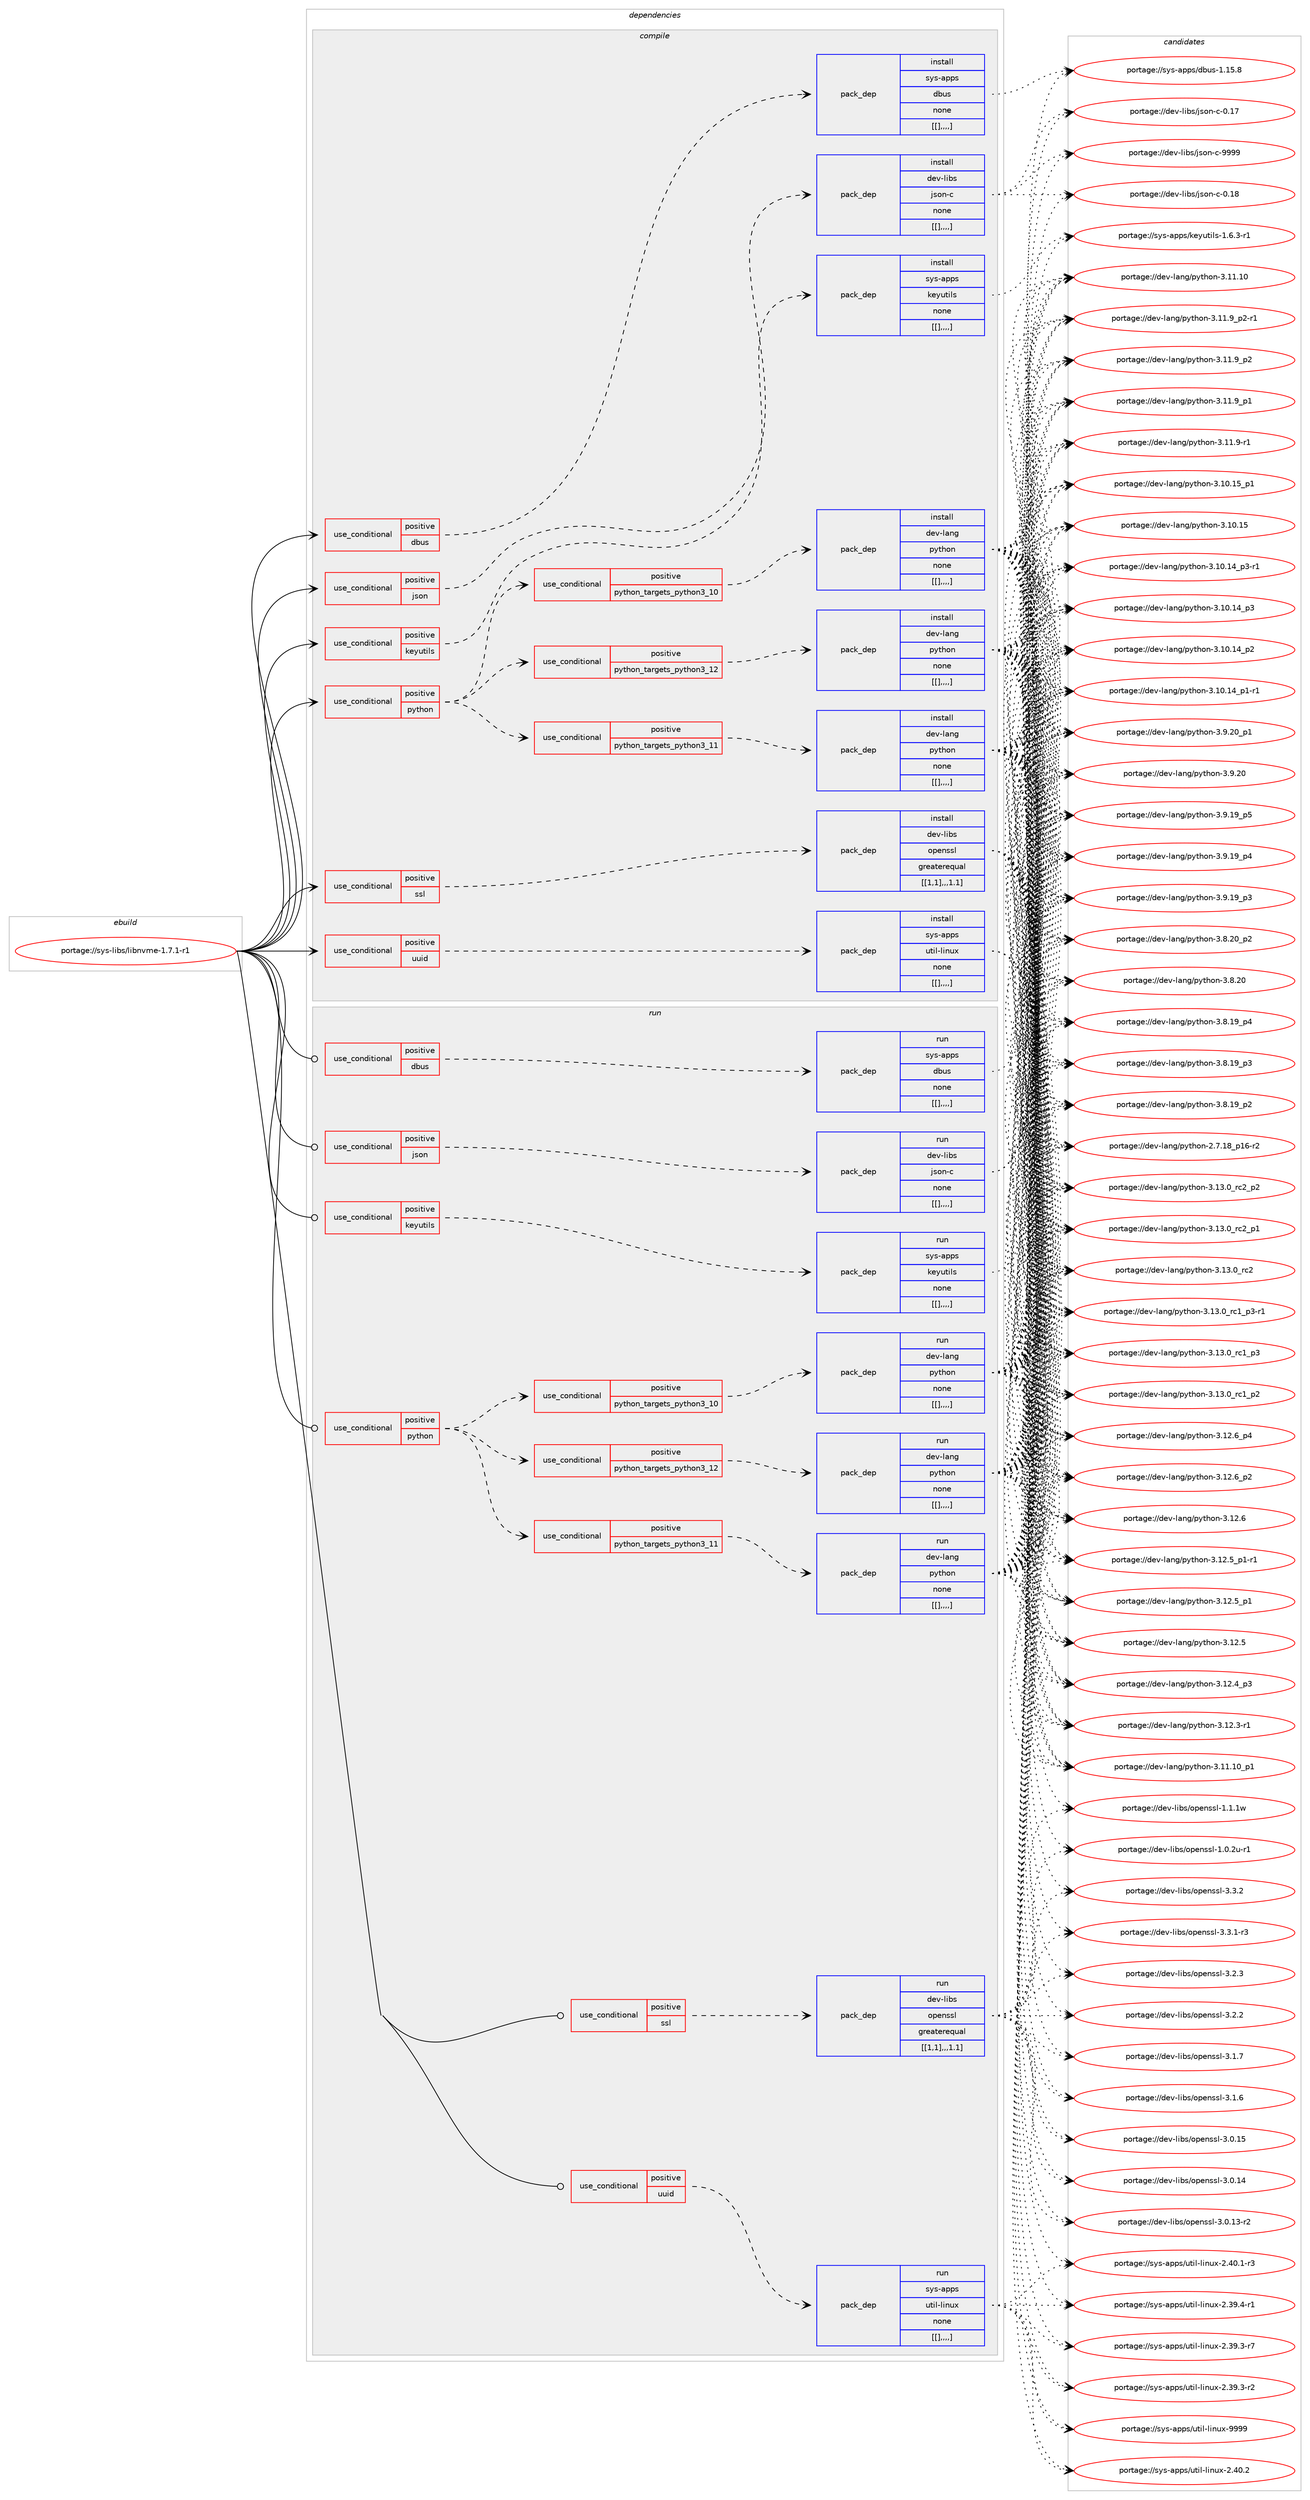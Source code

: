 digraph prolog {

# *************
# Graph options
# *************

newrank=true;
concentrate=true;
compound=true;
graph [rankdir=LR,fontname=Helvetica,fontsize=10,ranksep=1.5];#, ranksep=2.5, nodesep=0.2];
edge  [arrowhead=vee];
node  [fontname=Helvetica,fontsize=10];

# **********
# The ebuild
# **********

subgraph cluster_leftcol {
color=gray;
label=<<i>ebuild</i>>;
id [label="portage://sys-libs/libnvme-1.7.1-r1", color=red, width=4, href="../sys-libs/libnvme-1.7.1-r1.svg"];
}

# ****************
# The dependencies
# ****************

subgraph cluster_midcol {
color=gray;
label=<<i>dependencies</i>>;
subgraph cluster_compile {
fillcolor="#eeeeee";
style=filled;
label=<<i>compile</i>>;
subgraph cond4562 {
dependency12959 [label=<<TABLE BORDER="0" CELLBORDER="1" CELLSPACING="0" CELLPADDING="4"><TR><TD ROWSPAN="3" CELLPADDING="10">use_conditional</TD></TR><TR><TD>positive</TD></TR><TR><TD>dbus</TD></TR></TABLE>>, shape=none, color=red];
subgraph pack8347 {
dependency12960 [label=<<TABLE BORDER="0" CELLBORDER="1" CELLSPACING="0" CELLPADDING="4" WIDTH="220"><TR><TD ROWSPAN="6" CELLPADDING="30">pack_dep</TD></TR><TR><TD WIDTH="110">install</TD></TR><TR><TD>sys-apps</TD></TR><TR><TD>dbus</TD></TR><TR><TD>none</TD></TR><TR><TD>[[],,,,]</TD></TR></TABLE>>, shape=none, color=blue];
}
dependency12959:e -> dependency12960:w [weight=20,style="dashed",arrowhead="vee"];
}
id:e -> dependency12959:w [weight=20,style="solid",arrowhead="vee"];
subgraph cond4563 {
dependency12961 [label=<<TABLE BORDER="0" CELLBORDER="1" CELLSPACING="0" CELLPADDING="4"><TR><TD ROWSPAN="3" CELLPADDING="10">use_conditional</TD></TR><TR><TD>positive</TD></TR><TR><TD>json</TD></TR></TABLE>>, shape=none, color=red];
subgraph pack8348 {
dependency12962 [label=<<TABLE BORDER="0" CELLBORDER="1" CELLSPACING="0" CELLPADDING="4" WIDTH="220"><TR><TD ROWSPAN="6" CELLPADDING="30">pack_dep</TD></TR><TR><TD WIDTH="110">install</TD></TR><TR><TD>dev-libs</TD></TR><TR><TD>json-c</TD></TR><TR><TD>none</TD></TR><TR><TD>[[],,,,]</TD></TR></TABLE>>, shape=none, color=blue];
}
dependency12961:e -> dependency12962:w [weight=20,style="dashed",arrowhead="vee"];
}
id:e -> dependency12961:w [weight=20,style="solid",arrowhead="vee"];
subgraph cond4564 {
dependency12963 [label=<<TABLE BORDER="0" CELLBORDER="1" CELLSPACING="0" CELLPADDING="4"><TR><TD ROWSPAN="3" CELLPADDING="10">use_conditional</TD></TR><TR><TD>positive</TD></TR><TR><TD>keyutils</TD></TR></TABLE>>, shape=none, color=red];
subgraph pack8349 {
dependency12964 [label=<<TABLE BORDER="0" CELLBORDER="1" CELLSPACING="0" CELLPADDING="4" WIDTH="220"><TR><TD ROWSPAN="6" CELLPADDING="30">pack_dep</TD></TR><TR><TD WIDTH="110">install</TD></TR><TR><TD>sys-apps</TD></TR><TR><TD>keyutils</TD></TR><TR><TD>none</TD></TR><TR><TD>[[],,,,]</TD></TR></TABLE>>, shape=none, color=blue];
}
dependency12963:e -> dependency12964:w [weight=20,style="dashed",arrowhead="vee"];
}
id:e -> dependency12963:w [weight=20,style="solid",arrowhead="vee"];
subgraph cond4565 {
dependency12965 [label=<<TABLE BORDER="0" CELLBORDER="1" CELLSPACING="0" CELLPADDING="4"><TR><TD ROWSPAN="3" CELLPADDING="10">use_conditional</TD></TR><TR><TD>positive</TD></TR><TR><TD>python</TD></TR></TABLE>>, shape=none, color=red];
subgraph cond4566 {
dependency12966 [label=<<TABLE BORDER="0" CELLBORDER="1" CELLSPACING="0" CELLPADDING="4"><TR><TD ROWSPAN="3" CELLPADDING="10">use_conditional</TD></TR><TR><TD>positive</TD></TR><TR><TD>python_targets_python3_10</TD></TR></TABLE>>, shape=none, color=red];
subgraph pack8350 {
dependency12967 [label=<<TABLE BORDER="0" CELLBORDER="1" CELLSPACING="0" CELLPADDING="4" WIDTH="220"><TR><TD ROWSPAN="6" CELLPADDING="30">pack_dep</TD></TR><TR><TD WIDTH="110">install</TD></TR><TR><TD>dev-lang</TD></TR><TR><TD>python</TD></TR><TR><TD>none</TD></TR><TR><TD>[[],,,,]</TD></TR></TABLE>>, shape=none, color=blue];
}
dependency12966:e -> dependency12967:w [weight=20,style="dashed",arrowhead="vee"];
}
dependency12965:e -> dependency12966:w [weight=20,style="dashed",arrowhead="vee"];
subgraph cond4567 {
dependency12968 [label=<<TABLE BORDER="0" CELLBORDER="1" CELLSPACING="0" CELLPADDING="4"><TR><TD ROWSPAN="3" CELLPADDING="10">use_conditional</TD></TR><TR><TD>positive</TD></TR><TR><TD>python_targets_python3_11</TD></TR></TABLE>>, shape=none, color=red];
subgraph pack8351 {
dependency12969 [label=<<TABLE BORDER="0" CELLBORDER="1" CELLSPACING="0" CELLPADDING="4" WIDTH="220"><TR><TD ROWSPAN="6" CELLPADDING="30">pack_dep</TD></TR><TR><TD WIDTH="110">install</TD></TR><TR><TD>dev-lang</TD></TR><TR><TD>python</TD></TR><TR><TD>none</TD></TR><TR><TD>[[],,,,]</TD></TR></TABLE>>, shape=none, color=blue];
}
dependency12968:e -> dependency12969:w [weight=20,style="dashed",arrowhead="vee"];
}
dependency12965:e -> dependency12968:w [weight=20,style="dashed",arrowhead="vee"];
subgraph cond4568 {
dependency12970 [label=<<TABLE BORDER="0" CELLBORDER="1" CELLSPACING="0" CELLPADDING="4"><TR><TD ROWSPAN="3" CELLPADDING="10">use_conditional</TD></TR><TR><TD>positive</TD></TR><TR><TD>python_targets_python3_12</TD></TR></TABLE>>, shape=none, color=red];
subgraph pack8352 {
dependency12971 [label=<<TABLE BORDER="0" CELLBORDER="1" CELLSPACING="0" CELLPADDING="4" WIDTH="220"><TR><TD ROWSPAN="6" CELLPADDING="30">pack_dep</TD></TR><TR><TD WIDTH="110">install</TD></TR><TR><TD>dev-lang</TD></TR><TR><TD>python</TD></TR><TR><TD>none</TD></TR><TR><TD>[[],,,,]</TD></TR></TABLE>>, shape=none, color=blue];
}
dependency12970:e -> dependency12971:w [weight=20,style="dashed",arrowhead="vee"];
}
dependency12965:e -> dependency12970:w [weight=20,style="dashed",arrowhead="vee"];
}
id:e -> dependency12965:w [weight=20,style="solid",arrowhead="vee"];
subgraph cond4569 {
dependency12972 [label=<<TABLE BORDER="0" CELLBORDER="1" CELLSPACING="0" CELLPADDING="4"><TR><TD ROWSPAN="3" CELLPADDING="10">use_conditional</TD></TR><TR><TD>positive</TD></TR><TR><TD>ssl</TD></TR></TABLE>>, shape=none, color=red];
subgraph pack8353 {
dependency12973 [label=<<TABLE BORDER="0" CELLBORDER="1" CELLSPACING="0" CELLPADDING="4" WIDTH="220"><TR><TD ROWSPAN="6" CELLPADDING="30">pack_dep</TD></TR><TR><TD WIDTH="110">install</TD></TR><TR><TD>dev-libs</TD></TR><TR><TD>openssl</TD></TR><TR><TD>greaterequal</TD></TR><TR><TD>[[1,1],,,1.1]</TD></TR></TABLE>>, shape=none, color=blue];
}
dependency12972:e -> dependency12973:w [weight=20,style="dashed",arrowhead="vee"];
}
id:e -> dependency12972:w [weight=20,style="solid",arrowhead="vee"];
subgraph cond4570 {
dependency12974 [label=<<TABLE BORDER="0" CELLBORDER="1" CELLSPACING="0" CELLPADDING="4"><TR><TD ROWSPAN="3" CELLPADDING="10">use_conditional</TD></TR><TR><TD>positive</TD></TR><TR><TD>uuid</TD></TR></TABLE>>, shape=none, color=red];
subgraph pack8354 {
dependency12975 [label=<<TABLE BORDER="0" CELLBORDER="1" CELLSPACING="0" CELLPADDING="4" WIDTH="220"><TR><TD ROWSPAN="6" CELLPADDING="30">pack_dep</TD></TR><TR><TD WIDTH="110">install</TD></TR><TR><TD>sys-apps</TD></TR><TR><TD>util-linux</TD></TR><TR><TD>none</TD></TR><TR><TD>[[],,,,]</TD></TR></TABLE>>, shape=none, color=blue];
}
dependency12974:e -> dependency12975:w [weight=20,style="dashed",arrowhead="vee"];
}
id:e -> dependency12974:w [weight=20,style="solid",arrowhead="vee"];
}
subgraph cluster_compileandrun {
fillcolor="#eeeeee";
style=filled;
label=<<i>compile and run</i>>;
}
subgraph cluster_run {
fillcolor="#eeeeee";
style=filled;
label=<<i>run</i>>;
subgraph cond4571 {
dependency12976 [label=<<TABLE BORDER="0" CELLBORDER="1" CELLSPACING="0" CELLPADDING="4"><TR><TD ROWSPAN="3" CELLPADDING="10">use_conditional</TD></TR><TR><TD>positive</TD></TR><TR><TD>dbus</TD></TR></TABLE>>, shape=none, color=red];
subgraph pack8355 {
dependency12977 [label=<<TABLE BORDER="0" CELLBORDER="1" CELLSPACING="0" CELLPADDING="4" WIDTH="220"><TR><TD ROWSPAN="6" CELLPADDING="30">pack_dep</TD></TR><TR><TD WIDTH="110">run</TD></TR><TR><TD>sys-apps</TD></TR><TR><TD>dbus</TD></TR><TR><TD>none</TD></TR><TR><TD>[[],,,,]</TD></TR></TABLE>>, shape=none, color=blue];
}
dependency12976:e -> dependency12977:w [weight=20,style="dashed",arrowhead="vee"];
}
id:e -> dependency12976:w [weight=20,style="solid",arrowhead="odot"];
subgraph cond4572 {
dependency12978 [label=<<TABLE BORDER="0" CELLBORDER="1" CELLSPACING="0" CELLPADDING="4"><TR><TD ROWSPAN="3" CELLPADDING="10">use_conditional</TD></TR><TR><TD>positive</TD></TR><TR><TD>json</TD></TR></TABLE>>, shape=none, color=red];
subgraph pack8356 {
dependency12979 [label=<<TABLE BORDER="0" CELLBORDER="1" CELLSPACING="0" CELLPADDING="4" WIDTH="220"><TR><TD ROWSPAN="6" CELLPADDING="30">pack_dep</TD></TR><TR><TD WIDTH="110">run</TD></TR><TR><TD>dev-libs</TD></TR><TR><TD>json-c</TD></TR><TR><TD>none</TD></TR><TR><TD>[[],,,,]</TD></TR></TABLE>>, shape=none, color=blue];
}
dependency12978:e -> dependency12979:w [weight=20,style="dashed",arrowhead="vee"];
}
id:e -> dependency12978:w [weight=20,style="solid",arrowhead="odot"];
subgraph cond4573 {
dependency12980 [label=<<TABLE BORDER="0" CELLBORDER="1" CELLSPACING="0" CELLPADDING="4"><TR><TD ROWSPAN="3" CELLPADDING="10">use_conditional</TD></TR><TR><TD>positive</TD></TR><TR><TD>keyutils</TD></TR></TABLE>>, shape=none, color=red];
subgraph pack8357 {
dependency12981 [label=<<TABLE BORDER="0" CELLBORDER="1" CELLSPACING="0" CELLPADDING="4" WIDTH="220"><TR><TD ROWSPAN="6" CELLPADDING="30">pack_dep</TD></TR><TR><TD WIDTH="110">run</TD></TR><TR><TD>sys-apps</TD></TR><TR><TD>keyutils</TD></TR><TR><TD>none</TD></TR><TR><TD>[[],,,,]</TD></TR></TABLE>>, shape=none, color=blue];
}
dependency12980:e -> dependency12981:w [weight=20,style="dashed",arrowhead="vee"];
}
id:e -> dependency12980:w [weight=20,style="solid",arrowhead="odot"];
subgraph cond4574 {
dependency12982 [label=<<TABLE BORDER="0" CELLBORDER="1" CELLSPACING="0" CELLPADDING="4"><TR><TD ROWSPAN="3" CELLPADDING="10">use_conditional</TD></TR><TR><TD>positive</TD></TR><TR><TD>python</TD></TR></TABLE>>, shape=none, color=red];
subgraph cond4575 {
dependency12983 [label=<<TABLE BORDER="0" CELLBORDER="1" CELLSPACING="0" CELLPADDING="4"><TR><TD ROWSPAN="3" CELLPADDING="10">use_conditional</TD></TR><TR><TD>positive</TD></TR><TR><TD>python_targets_python3_10</TD></TR></TABLE>>, shape=none, color=red];
subgraph pack8358 {
dependency12984 [label=<<TABLE BORDER="0" CELLBORDER="1" CELLSPACING="0" CELLPADDING="4" WIDTH="220"><TR><TD ROWSPAN="6" CELLPADDING="30">pack_dep</TD></TR><TR><TD WIDTH="110">run</TD></TR><TR><TD>dev-lang</TD></TR><TR><TD>python</TD></TR><TR><TD>none</TD></TR><TR><TD>[[],,,,]</TD></TR></TABLE>>, shape=none, color=blue];
}
dependency12983:e -> dependency12984:w [weight=20,style="dashed",arrowhead="vee"];
}
dependency12982:e -> dependency12983:w [weight=20,style="dashed",arrowhead="vee"];
subgraph cond4576 {
dependency12985 [label=<<TABLE BORDER="0" CELLBORDER="1" CELLSPACING="0" CELLPADDING="4"><TR><TD ROWSPAN="3" CELLPADDING="10">use_conditional</TD></TR><TR><TD>positive</TD></TR><TR><TD>python_targets_python3_11</TD></TR></TABLE>>, shape=none, color=red];
subgraph pack8359 {
dependency12986 [label=<<TABLE BORDER="0" CELLBORDER="1" CELLSPACING="0" CELLPADDING="4" WIDTH="220"><TR><TD ROWSPAN="6" CELLPADDING="30">pack_dep</TD></TR><TR><TD WIDTH="110">run</TD></TR><TR><TD>dev-lang</TD></TR><TR><TD>python</TD></TR><TR><TD>none</TD></TR><TR><TD>[[],,,,]</TD></TR></TABLE>>, shape=none, color=blue];
}
dependency12985:e -> dependency12986:w [weight=20,style="dashed",arrowhead="vee"];
}
dependency12982:e -> dependency12985:w [weight=20,style="dashed",arrowhead="vee"];
subgraph cond4577 {
dependency12987 [label=<<TABLE BORDER="0" CELLBORDER="1" CELLSPACING="0" CELLPADDING="4"><TR><TD ROWSPAN="3" CELLPADDING="10">use_conditional</TD></TR><TR><TD>positive</TD></TR><TR><TD>python_targets_python3_12</TD></TR></TABLE>>, shape=none, color=red];
subgraph pack8360 {
dependency12988 [label=<<TABLE BORDER="0" CELLBORDER="1" CELLSPACING="0" CELLPADDING="4" WIDTH="220"><TR><TD ROWSPAN="6" CELLPADDING="30">pack_dep</TD></TR><TR><TD WIDTH="110">run</TD></TR><TR><TD>dev-lang</TD></TR><TR><TD>python</TD></TR><TR><TD>none</TD></TR><TR><TD>[[],,,,]</TD></TR></TABLE>>, shape=none, color=blue];
}
dependency12987:e -> dependency12988:w [weight=20,style="dashed",arrowhead="vee"];
}
dependency12982:e -> dependency12987:w [weight=20,style="dashed",arrowhead="vee"];
}
id:e -> dependency12982:w [weight=20,style="solid",arrowhead="odot"];
subgraph cond4578 {
dependency12989 [label=<<TABLE BORDER="0" CELLBORDER="1" CELLSPACING="0" CELLPADDING="4"><TR><TD ROWSPAN="3" CELLPADDING="10">use_conditional</TD></TR><TR><TD>positive</TD></TR><TR><TD>ssl</TD></TR></TABLE>>, shape=none, color=red];
subgraph pack8361 {
dependency12990 [label=<<TABLE BORDER="0" CELLBORDER="1" CELLSPACING="0" CELLPADDING="4" WIDTH="220"><TR><TD ROWSPAN="6" CELLPADDING="30">pack_dep</TD></TR><TR><TD WIDTH="110">run</TD></TR><TR><TD>dev-libs</TD></TR><TR><TD>openssl</TD></TR><TR><TD>greaterequal</TD></TR><TR><TD>[[1,1],,,1.1]</TD></TR></TABLE>>, shape=none, color=blue];
}
dependency12989:e -> dependency12990:w [weight=20,style="dashed",arrowhead="vee"];
}
id:e -> dependency12989:w [weight=20,style="solid",arrowhead="odot"];
subgraph cond4579 {
dependency12991 [label=<<TABLE BORDER="0" CELLBORDER="1" CELLSPACING="0" CELLPADDING="4"><TR><TD ROWSPAN="3" CELLPADDING="10">use_conditional</TD></TR><TR><TD>positive</TD></TR><TR><TD>uuid</TD></TR></TABLE>>, shape=none, color=red];
subgraph pack8362 {
dependency12992 [label=<<TABLE BORDER="0" CELLBORDER="1" CELLSPACING="0" CELLPADDING="4" WIDTH="220"><TR><TD ROWSPAN="6" CELLPADDING="30">pack_dep</TD></TR><TR><TD WIDTH="110">run</TD></TR><TR><TD>sys-apps</TD></TR><TR><TD>util-linux</TD></TR><TR><TD>none</TD></TR><TR><TD>[[],,,,]</TD></TR></TABLE>>, shape=none, color=blue];
}
dependency12991:e -> dependency12992:w [weight=20,style="dashed",arrowhead="vee"];
}
id:e -> dependency12991:w [weight=20,style="solid",arrowhead="odot"];
}
}

# **************
# The candidates
# **************

subgraph cluster_choices {
rank=same;
color=gray;
label=<<i>candidates</i>>;

subgraph choice8347 {
color=black;
nodesep=1;
choice1151211154597112112115471009811711545494649534656 [label="portage://sys-apps/dbus-1.15.8", color=red, width=4,href="../sys-apps/dbus-1.15.8.svg"];
dependency12960:e -> choice1151211154597112112115471009811711545494649534656:w [style=dotted,weight="100"];
}
subgraph choice8348 {
color=black;
nodesep=1;
choice10010111845108105981154710611511111045994557575757 [label="portage://dev-libs/json-c-9999", color=red, width=4,href="../dev-libs/json-c-9999.svg"];
choice10010111845108105981154710611511111045994548464956 [label="portage://dev-libs/json-c-0.18", color=red, width=4,href="../dev-libs/json-c-0.18.svg"];
choice10010111845108105981154710611511111045994548464955 [label="portage://dev-libs/json-c-0.17", color=red, width=4,href="../dev-libs/json-c-0.17.svg"];
dependency12962:e -> choice10010111845108105981154710611511111045994557575757:w [style=dotted,weight="100"];
dependency12962:e -> choice10010111845108105981154710611511111045994548464956:w [style=dotted,weight="100"];
dependency12962:e -> choice10010111845108105981154710611511111045994548464955:w [style=dotted,weight="100"];
}
subgraph choice8349 {
color=black;
nodesep=1;
choice1151211154597112112115471071011211171161051081154549465446514511449 [label="portage://sys-apps/keyutils-1.6.3-r1", color=red, width=4,href="../sys-apps/keyutils-1.6.3-r1.svg"];
dependency12964:e -> choice1151211154597112112115471071011211171161051081154549465446514511449:w [style=dotted,weight="100"];
}
subgraph choice8350 {
color=black;
nodesep=1;
choice100101118451089711010347112121116104111110455146495146489511499509511250 [label="portage://dev-lang/python-3.13.0_rc2_p2", color=red, width=4,href="../dev-lang/python-3.13.0_rc2_p2.svg"];
choice100101118451089711010347112121116104111110455146495146489511499509511249 [label="portage://dev-lang/python-3.13.0_rc2_p1", color=red, width=4,href="../dev-lang/python-3.13.0_rc2_p1.svg"];
choice10010111845108971101034711212111610411111045514649514648951149950 [label="portage://dev-lang/python-3.13.0_rc2", color=red, width=4,href="../dev-lang/python-3.13.0_rc2.svg"];
choice1001011184510897110103471121211161041111104551464951464895114994995112514511449 [label="portage://dev-lang/python-3.13.0_rc1_p3-r1", color=red, width=4,href="../dev-lang/python-3.13.0_rc1_p3-r1.svg"];
choice100101118451089711010347112121116104111110455146495146489511499499511251 [label="portage://dev-lang/python-3.13.0_rc1_p3", color=red, width=4,href="../dev-lang/python-3.13.0_rc1_p3.svg"];
choice100101118451089711010347112121116104111110455146495146489511499499511250 [label="portage://dev-lang/python-3.13.0_rc1_p2", color=red, width=4,href="../dev-lang/python-3.13.0_rc1_p2.svg"];
choice100101118451089711010347112121116104111110455146495046549511252 [label="portage://dev-lang/python-3.12.6_p4", color=red, width=4,href="../dev-lang/python-3.12.6_p4.svg"];
choice100101118451089711010347112121116104111110455146495046549511250 [label="portage://dev-lang/python-3.12.6_p2", color=red, width=4,href="../dev-lang/python-3.12.6_p2.svg"];
choice10010111845108971101034711212111610411111045514649504654 [label="portage://dev-lang/python-3.12.6", color=red, width=4,href="../dev-lang/python-3.12.6.svg"];
choice1001011184510897110103471121211161041111104551464950465395112494511449 [label="portage://dev-lang/python-3.12.5_p1-r1", color=red, width=4,href="../dev-lang/python-3.12.5_p1-r1.svg"];
choice100101118451089711010347112121116104111110455146495046539511249 [label="portage://dev-lang/python-3.12.5_p1", color=red, width=4,href="../dev-lang/python-3.12.5_p1.svg"];
choice10010111845108971101034711212111610411111045514649504653 [label="portage://dev-lang/python-3.12.5", color=red, width=4,href="../dev-lang/python-3.12.5.svg"];
choice100101118451089711010347112121116104111110455146495046529511251 [label="portage://dev-lang/python-3.12.4_p3", color=red, width=4,href="../dev-lang/python-3.12.4_p3.svg"];
choice100101118451089711010347112121116104111110455146495046514511449 [label="portage://dev-lang/python-3.12.3-r1", color=red, width=4,href="../dev-lang/python-3.12.3-r1.svg"];
choice10010111845108971101034711212111610411111045514649494649489511249 [label="portage://dev-lang/python-3.11.10_p1", color=red, width=4,href="../dev-lang/python-3.11.10_p1.svg"];
choice1001011184510897110103471121211161041111104551464949464948 [label="portage://dev-lang/python-3.11.10", color=red, width=4,href="../dev-lang/python-3.11.10.svg"];
choice1001011184510897110103471121211161041111104551464949465795112504511449 [label="portage://dev-lang/python-3.11.9_p2-r1", color=red, width=4,href="../dev-lang/python-3.11.9_p2-r1.svg"];
choice100101118451089711010347112121116104111110455146494946579511250 [label="portage://dev-lang/python-3.11.9_p2", color=red, width=4,href="../dev-lang/python-3.11.9_p2.svg"];
choice100101118451089711010347112121116104111110455146494946579511249 [label="portage://dev-lang/python-3.11.9_p1", color=red, width=4,href="../dev-lang/python-3.11.9_p1.svg"];
choice100101118451089711010347112121116104111110455146494946574511449 [label="portage://dev-lang/python-3.11.9-r1", color=red, width=4,href="../dev-lang/python-3.11.9-r1.svg"];
choice10010111845108971101034711212111610411111045514649484649539511249 [label="portage://dev-lang/python-3.10.15_p1", color=red, width=4,href="../dev-lang/python-3.10.15_p1.svg"];
choice1001011184510897110103471121211161041111104551464948464953 [label="portage://dev-lang/python-3.10.15", color=red, width=4,href="../dev-lang/python-3.10.15.svg"];
choice100101118451089711010347112121116104111110455146494846495295112514511449 [label="portage://dev-lang/python-3.10.14_p3-r1", color=red, width=4,href="../dev-lang/python-3.10.14_p3-r1.svg"];
choice10010111845108971101034711212111610411111045514649484649529511251 [label="portage://dev-lang/python-3.10.14_p3", color=red, width=4,href="../dev-lang/python-3.10.14_p3.svg"];
choice10010111845108971101034711212111610411111045514649484649529511250 [label="portage://dev-lang/python-3.10.14_p2", color=red, width=4,href="../dev-lang/python-3.10.14_p2.svg"];
choice100101118451089711010347112121116104111110455146494846495295112494511449 [label="portage://dev-lang/python-3.10.14_p1-r1", color=red, width=4,href="../dev-lang/python-3.10.14_p1-r1.svg"];
choice100101118451089711010347112121116104111110455146574650489511249 [label="portage://dev-lang/python-3.9.20_p1", color=red, width=4,href="../dev-lang/python-3.9.20_p1.svg"];
choice10010111845108971101034711212111610411111045514657465048 [label="portage://dev-lang/python-3.9.20", color=red, width=4,href="../dev-lang/python-3.9.20.svg"];
choice100101118451089711010347112121116104111110455146574649579511253 [label="portage://dev-lang/python-3.9.19_p5", color=red, width=4,href="../dev-lang/python-3.9.19_p5.svg"];
choice100101118451089711010347112121116104111110455146574649579511252 [label="portage://dev-lang/python-3.9.19_p4", color=red, width=4,href="../dev-lang/python-3.9.19_p4.svg"];
choice100101118451089711010347112121116104111110455146574649579511251 [label="portage://dev-lang/python-3.9.19_p3", color=red, width=4,href="../dev-lang/python-3.9.19_p3.svg"];
choice100101118451089711010347112121116104111110455146564650489511250 [label="portage://dev-lang/python-3.8.20_p2", color=red, width=4,href="../dev-lang/python-3.8.20_p2.svg"];
choice10010111845108971101034711212111610411111045514656465048 [label="portage://dev-lang/python-3.8.20", color=red, width=4,href="../dev-lang/python-3.8.20.svg"];
choice100101118451089711010347112121116104111110455146564649579511252 [label="portage://dev-lang/python-3.8.19_p4", color=red, width=4,href="../dev-lang/python-3.8.19_p4.svg"];
choice100101118451089711010347112121116104111110455146564649579511251 [label="portage://dev-lang/python-3.8.19_p3", color=red, width=4,href="../dev-lang/python-3.8.19_p3.svg"];
choice100101118451089711010347112121116104111110455146564649579511250 [label="portage://dev-lang/python-3.8.19_p2", color=red, width=4,href="../dev-lang/python-3.8.19_p2.svg"];
choice100101118451089711010347112121116104111110455046554649569511249544511450 [label="portage://dev-lang/python-2.7.18_p16-r2", color=red, width=4,href="../dev-lang/python-2.7.18_p16-r2.svg"];
dependency12967:e -> choice100101118451089711010347112121116104111110455146495146489511499509511250:w [style=dotted,weight="100"];
dependency12967:e -> choice100101118451089711010347112121116104111110455146495146489511499509511249:w [style=dotted,weight="100"];
dependency12967:e -> choice10010111845108971101034711212111610411111045514649514648951149950:w [style=dotted,weight="100"];
dependency12967:e -> choice1001011184510897110103471121211161041111104551464951464895114994995112514511449:w [style=dotted,weight="100"];
dependency12967:e -> choice100101118451089711010347112121116104111110455146495146489511499499511251:w [style=dotted,weight="100"];
dependency12967:e -> choice100101118451089711010347112121116104111110455146495146489511499499511250:w [style=dotted,weight="100"];
dependency12967:e -> choice100101118451089711010347112121116104111110455146495046549511252:w [style=dotted,weight="100"];
dependency12967:e -> choice100101118451089711010347112121116104111110455146495046549511250:w [style=dotted,weight="100"];
dependency12967:e -> choice10010111845108971101034711212111610411111045514649504654:w [style=dotted,weight="100"];
dependency12967:e -> choice1001011184510897110103471121211161041111104551464950465395112494511449:w [style=dotted,weight="100"];
dependency12967:e -> choice100101118451089711010347112121116104111110455146495046539511249:w [style=dotted,weight="100"];
dependency12967:e -> choice10010111845108971101034711212111610411111045514649504653:w [style=dotted,weight="100"];
dependency12967:e -> choice100101118451089711010347112121116104111110455146495046529511251:w [style=dotted,weight="100"];
dependency12967:e -> choice100101118451089711010347112121116104111110455146495046514511449:w [style=dotted,weight="100"];
dependency12967:e -> choice10010111845108971101034711212111610411111045514649494649489511249:w [style=dotted,weight="100"];
dependency12967:e -> choice1001011184510897110103471121211161041111104551464949464948:w [style=dotted,weight="100"];
dependency12967:e -> choice1001011184510897110103471121211161041111104551464949465795112504511449:w [style=dotted,weight="100"];
dependency12967:e -> choice100101118451089711010347112121116104111110455146494946579511250:w [style=dotted,weight="100"];
dependency12967:e -> choice100101118451089711010347112121116104111110455146494946579511249:w [style=dotted,weight="100"];
dependency12967:e -> choice100101118451089711010347112121116104111110455146494946574511449:w [style=dotted,weight="100"];
dependency12967:e -> choice10010111845108971101034711212111610411111045514649484649539511249:w [style=dotted,weight="100"];
dependency12967:e -> choice1001011184510897110103471121211161041111104551464948464953:w [style=dotted,weight="100"];
dependency12967:e -> choice100101118451089711010347112121116104111110455146494846495295112514511449:w [style=dotted,weight="100"];
dependency12967:e -> choice10010111845108971101034711212111610411111045514649484649529511251:w [style=dotted,weight="100"];
dependency12967:e -> choice10010111845108971101034711212111610411111045514649484649529511250:w [style=dotted,weight="100"];
dependency12967:e -> choice100101118451089711010347112121116104111110455146494846495295112494511449:w [style=dotted,weight="100"];
dependency12967:e -> choice100101118451089711010347112121116104111110455146574650489511249:w [style=dotted,weight="100"];
dependency12967:e -> choice10010111845108971101034711212111610411111045514657465048:w [style=dotted,weight="100"];
dependency12967:e -> choice100101118451089711010347112121116104111110455146574649579511253:w [style=dotted,weight="100"];
dependency12967:e -> choice100101118451089711010347112121116104111110455146574649579511252:w [style=dotted,weight="100"];
dependency12967:e -> choice100101118451089711010347112121116104111110455146574649579511251:w [style=dotted,weight="100"];
dependency12967:e -> choice100101118451089711010347112121116104111110455146564650489511250:w [style=dotted,weight="100"];
dependency12967:e -> choice10010111845108971101034711212111610411111045514656465048:w [style=dotted,weight="100"];
dependency12967:e -> choice100101118451089711010347112121116104111110455146564649579511252:w [style=dotted,weight="100"];
dependency12967:e -> choice100101118451089711010347112121116104111110455146564649579511251:w [style=dotted,weight="100"];
dependency12967:e -> choice100101118451089711010347112121116104111110455146564649579511250:w [style=dotted,weight="100"];
dependency12967:e -> choice100101118451089711010347112121116104111110455046554649569511249544511450:w [style=dotted,weight="100"];
}
subgraph choice8351 {
color=black;
nodesep=1;
choice100101118451089711010347112121116104111110455146495146489511499509511250 [label="portage://dev-lang/python-3.13.0_rc2_p2", color=red, width=4,href="../dev-lang/python-3.13.0_rc2_p2.svg"];
choice100101118451089711010347112121116104111110455146495146489511499509511249 [label="portage://dev-lang/python-3.13.0_rc2_p1", color=red, width=4,href="../dev-lang/python-3.13.0_rc2_p1.svg"];
choice10010111845108971101034711212111610411111045514649514648951149950 [label="portage://dev-lang/python-3.13.0_rc2", color=red, width=4,href="../dev-lang/python-3.13.0_rc2.svg"];
choice1001011184510897110103471121211161041111104551464951464895114994995112514511449 [label="portage://dev-lang/python-3.13.0_rc1_p3-r1", color=red, width=4,href="../dev-lang/python-3.13.0_rc1_p3-r1.svg"];
choice100101118451089711010347112121116104111110455146495146489511499499511251 [label="portage://dev-lang/python-3.13.0_rc1_p3", color=red, width=4,href="../dev-lang/python-3.13.0_rc1_p3.svg"];
choice100101118451089711010347112121116104111110455146495146489511499499511250 [label="portage://dev-lang/python-3.13.0_rc1_p2", color=red, width=4,href="../dev-lang/python-3.13.0_rc1_p2.svg"];
choice100101118451089711010347112121116104111110455146495046549511252 [label="portage://dev-lang/python-3.12.6_p4", color=red, width=4,href="../dev-lang/python-3.12.6_p4.svg"];
choice100101118451089711010347112121116104111110455146495046549511250 [label="portage://dev-lang/python-3.12.6_p2", color=red, width=4,href="../dev-lang/python-3.12.6_p2.svg"];
choice10010111845108971101034711212111610411111045514649504654 [label="portage://dev-lang/python-3.12.6", color=red, width=4,href="../dev-lang/python-3.12.6.svg"];
choice1001011184510897110103471121211161041111104551464950465395112494511449 [label="portage://dev-lang/python-3.12.5_p1-r1", color=red, width=4,href="../dev-lang/python-3.12.5_p1-r1.svg"];
choice100101118451089711010347112121116104111110455146495046539511249 [label="portage://dev-lang/python-3.12.5_p1", color=red, width=4,href="../dev-lang/python-3.12.5_p1.svg"];
choice10010111845108971101034711212111610411111045514649504653 [label="portage://dev-lang/python-3.12.5", color=red, width=4,href="../dev-lang/python-3.12.5.svg"];
choice100101118451089711010347112121116104111110455146495046529511251 [label="portage://dev-lang/python-3.12.4_p3", color=red, width=4,href="../dev-lang/python-3.12.4_p3.svg"];
choice100101118451089711010347112121116104111110455146495046514511449 [label="portage://dev-lang/python-3.12.3-r1", color=red, width=4,href="../dev-lang/python-3.12.3-r1.svg"];
choice10010111845108971101034711212111610411111045514649494649489511249 [label="portage://dev-lang/python-3.11.10_p1", color=red, width=4,href="../dev-lang/python-3.11.10_p1.svg"];
choice1001011184510897110103471121211161041111104551464949464948 [label="portage://dev-lang/python-3.11.10", color=red, width=4,href="../dev-lang/python-3.11.10.svg"];
choice1001011184510897110103471121211161041111104551464949465795112504511449 [label="portage://dev-lang/python-3.11.9_p2-r1", color=red, width=4,href="../dev-lang/python-3.11.9_p2-r1.svg"];
choice100101118451089711010347112121116104111110455146494946579511250 [label="portage://dev-lang/python-3.11.9_p2", color=red, width=4,href="../dev-lang/python-3.11.9_p2.svg"];
choice100101118451089711010347112121116104111110455146494946579511249 [label="portage://dev-lang/python-3.11.9_p1", color=red, width=4,href="../dev-lang/python-3.11.9_p1.svg"];
choice100101118451089711010347112121116104111110455146494946574511449 [label="portage://dev-lang/python-3.11.9-r1", color=red, width=4,href="../dev-lang/python-3.11.9-r1.svg"];
choice10010111845108971101034711212111610411111045514649484649539511249 [label="portage://dev-lang/python-3.10.15_p1", color=red, width=4,href="../dev-lang/python-3.10.15_p1.svg"];
choice1001011184510897110103471121211161041111104551464948464953 [label="portage://dev-lang/python-3.10.15", color=red, width=4,href="../dev-lang/python-3.10.15.svg"];
choice100101118451089711010347112121116104111110455146494846495295112514511449 [label="portage://dev-lang/python-3.10.14_p3-r1", color=red, width=4,href="../dev-lang/python-3.10.14_p3-r1.svg"];
choice10010111845108971101034711212111610411111045514649484649529511251 [label="portage://dev-lang/python-3.10.14_p3", color=red, width=4,href="../dev-lang/python-3.10.14_p3.svg"];
choice10010111845108971101034711212111610411111045514649484649529511250 [label="portage://dev-lang/python-3.10.14_p2", color=red, width=4,href="../dev-lang/python-3.10.14_p2.svg"];
choice100101118451089711010347112121116104111110455146494846495295112494511449 [label="portage://dev-lang/python-3.10.14_p1-r1", color=red, width=4,href="../dev-lang/python-3.10.14_p1-r1.svg"];
choice100101118451089711010347112121116104111110455146574650489511249 [label="portage://dev-lang/python-3.9.20_p1", color=red, width=4,href="../dev-lang/python-3.9.20_p1.svg"];
choice10010111845108971101034711212111610411111045514657465048 [label="portage://dev-lang/python-3.9.20", color=red, width=4,href="../dev-lang/python-3.9.20.svg"];
choice100101118451089711010347112121116104111110455146574649579511253 [label="portage://dev-lang/python-3.9.19_p5", color=red, width=4,href="../dev-lang/python-3.9.19_p5.svg"];
choice100101118451089711010347112121116104111110455146574649579511252 [label="portage://dev-lang/python-3.9.19_p4", color=red, width=4,href="../dev-lang/python-3.9.19_p4.svg"];
choice100101118451089711010347112121116104111110455146574649579511251 [label="portage://dev-lang/python-3.9.19_p3", color=red, width=4,href="../dev-lang/python-3.9.19_p3.svg"];
choice100101118451089711010347112121116104111110455146564650489511250 [label="portage://dev-lang/python-3.8.20_p2", color=red, width=4,href="../dev-lang/python-3.8.20_p2.svg"];
choice10010111845108971101034711212111610411111045514656465048 [label="portage://dev-lang/python-3.8.20", color=red, width=4,href="../dev-lang/python-3.8.20.svg"];
choice100101118451089711010347112121116104111110455146564649579511252 [label="portage://dev-lang/python-3.8.19_p4", color=red, width=4,href="../dev-lang/python-3.8.19_p4.svg"];
choice100101118451089711010347112121116104111110455146564649579511251 [label="portage://dev-lang/python-3.8.19_p3", color=red, width=4,href="../dev-lang/python-3.8.19_p3.svg"];
choice100101118451089711010347112121116104111110455146564649579511250 [label="portage://dev-lang/python-3.8.19_p2", color=red, width=4,href="../dev-lang/python-3.8.19_p2.svg"];
choice100101118451089711010347112121116104111110455046554649569511249544511450 [label="portage://dev-lang/python-2.7.18_p16-r2", color=red, width=4,href="../dev-lang/python-2.7.18_p16-r2.svg"];
dependency12969:e -> choice100101118451089711010347112121116104111110455146495146489511499509511250:w [style=dotted,weight="100"];
dependency12969:e -> choice100101118451089711010347112121116104111110455146495146489511499509511249:w [style=dotted,weight="100"];
dependency12969:e -> choice10010111845108971101034711212111610411111045514649514648951149950:w [style=dotted,weight="100"];
dependency12969:e -> choice1001011184510897110103471121211161041111104551464951464895114994995112514511449:w [style=dotted,weight="100"];
dependency12969:e -> choice100101118451089711010347112121116104111110455146495146489511499499511251:w [style=dotted,weight="100"];
dependency12969:e -> choice100101118451089711010347112121116104111110455146495146489511499499511250:w [style=dotted,weight="100"];
dependency12969:e -> choice100101118451089711010347112121116104111110455146495046549511252:w [style=dotted,weight="100"];
dependency12969:e -> choice100101118451089711010347112121116104111110455146495046549511250:w [style=dotted,weight="100"];
dependency12969:e -> choice10010111845108971101034711212111610411111045514649504654:w [style=dotted,weight="100"];
dependency12969:e -> choice1001011184510897110103471121211161041111104551464950465395112494511449:w [style=dotted,weight="100"];
dependency12969:e -> choice100101118451089711010347112121116104111110455146495046539511249:w [style=dotted,weight="100"];
dependency12969:e -> choice10010111845108971101034711212111610411111045514649504653:w [style=dotted,weight="100"];
dependency12969:e -> choice100101118451089711010347112121116104111110455146495046529511251:w [style=dotted,weight="100"];
dependency12969:e -> choice100101118451089711010347112121116104111110455146495046514511449:w [style=dotted,weight="100"];
dependency12969:e -> choice10010111845108971101034711212111610411111045514649494649489511249:w [style=dotted,weight="100"];
dependency12969:e -> choice1001011184510897110103471121211161041111104551464949464948:w [style=dotted,weight="100"];
dependency12969:e -> choice1001011184510897110103471121211161041111104551464949465795112504511449:w [style=dotted,weight="100"];
dependency12969:e -> choice100101118451089711010347112121116104111110455146494946579511250:w [style=dotted,weight="100"];
dependency12969:e -> choice100101118451089711010347112121116104111110455146494946579511249:w [style=dotted,weight="100"];
dependency12969:e -> choice100101118451089711010347112121116104111110455146494946574511449:w [style=dotted,weight="100"];
dependency12969:e -> choice10010111845108971101034711212111610411111045514649484649539511249:w [style=dotted,weight="100"];
dependency12969:e -> choice1001011184510897110103471121211161041111104551464948464953:w [style=dotted,weight="100"];
dependency12969:e -> choice100101118451089711010347112121116104111110455146494846495295112514511449:w [style=dotted,weight="100"];
dependency12969:e -> choice10010111845108971101034711212111610411111045514649484649529511251:w [style=dotted,weight="100"];
dependency12969:e -> choice10010111845108971101034711212111610411111045514649484649529511250:w [style=dotted,weight="100"];
dependency12969:e -> choice100101118451089711010347112121116104111110455146494846495295112494511449:w [style=dotted,weight="100"];
dependency12969:e -> choice100101118451089711010347112121116104111110455146574650489511249:w [style=dotted,weight="100"];
dependency12969:e -> choice10010111845108971101034711212111610411111045514657465048:w [style=dotted,weight="100"];
dependency12969:e -> choice100101118451089711010347112121116104111110455146574649579511253:w [style=dotted,weight="100"];
dependency12969:e -> choice100101118451089711010347112121116104111110455146574649579511252:w [style=dotted,weight="100"];
dependency12969:e -> choice100101118451089711010347112121116104111110455146574649579511251:w [style=dotted,weight="100"];
dependency12969:e -> choice100101118451089711010347112121116104111110455146564650489511250:w [style=dotted,weight="100"];
dependency12969:e -> choice10010111845108971101034711212111610411111045514656465048:w [style=dotted,weight="100"];
dependency12969:e -> choice100101118451089711010347112121116104111110455146564649579511252:w [style=dotted,weight="100"];
dependency12969:e -> choice100101118451089711010347112121116104111110455146564649579511251:w [style=dotted,weight="100"];
dependency12969:e -> choice100101118451089711010347112121116104111110455146564649579511250:w [style=dotted,weight="100"];
dependency12969:e -> choice100101118451089711010347112121116104111110455046554649569511249544511450:w [style=dotted,weight="100"];
}
subgraph choice8352 {
color=black;
nodesep=1;
choice100101118451089711010347112121116104111110455146495146489511499509511250 [label="portage://dev-lang/python-3.13.0_rc2_p2", color=red, width=4,href="../dev-lang/python-3.13.0_rc2_p2.svg"];
choice100101118451089711010347112121116104111110455146495146489511499509511249 [label="portage://dev-lang/python-3.13.0_rc2_p1", color=red, width=4,href="../dev-lang/python-3.13.0_rc2_p1.svg"];
choice10010111845108971101034711212111610411111045514649514648951149950 [label="portage://dev-lang/python-3.13.0_rc2", color=red, width=4,href="../dev-lang/python-3.13.0_rc2.svg"];
choice1001011184510897110103471121211161041111104551464951464895114994995112514511449 [label="portage://dev-lang/python-3.13.0_rc1_p3-r1", color=red, width=4,href="../dev-lang/python-3.13.0_rc1_p3-r1.svg"];
choice100101118451089711010347112121116104111110455146495146489511499499511251 [label="portage://dev-lang/python-3.13.0_rc1_p3", color=red, width=4,href="../dev-lang/python-3.13.0_rc1_p3.svg"];
choice100101118451089711010347112121116104111110455146495146489511499499511250 [label="portage://dev-lang/python-3.13.0_rc1_p2", color=red, width=4,href="../dev-lang/python-3.13.0_rc1_p2.svg"];
choice100101118451089711010347112121116104111110455146495046549511252 [label="portage://dev-lang/python-3.12.6_p4", color=red, width=4,href="../dev-lang/python-3.12.6_p4.svg"];
choice100101118451089711010347112121116104111110455146495046549511250 [label="portage://dev-lang/python-3.12.6_p2", color=red, width=4,href="../dev-lang/python-3.12.6_p2.svg"];
choice10010111845108971101034711212111610411111045514649504654 [label="portage://dev-lang/python-3.12.6", color=red, width=4,href="../dev-lang/python-3.12.6.svg"];
choice1001011184510897110103471121211161041111104551464950465395112494511449 [label="portage://dev-lang/python-3.12.5_p1-r1", color=red, width=4,href="../dev-lang/python-3.12.5_p1-r1.svg"];
choice100101118451089711010347112121116104111110455146495046539511249 [label="portage://dev-lang/python-3.12.5_p1", color=red, width=4,href="../dev-lang/python-3.12.5_p1.svg"];
choice10010111845108971101034711212111610411111045514649504653 [label="portage://dev-lang/python-3.12.5", color=red, width=4,href="../dev-lang/python-3.12.5.svg"];
choice100101118451089711010347112121116104111110455146495046529511251 [label="portage://dev-lang/python-3.12.4_p3", color=red, width=4,href="../dev-lang/python-3.12.4_p3.svg"];
choice100101118451089711010347112121116104111110455146495046514511449 [label="portage://dev-lang/python-3.12.3-r1", color=red, width=4,href="../dev-lang/python-3.12.3-r1.svg"];
choice10010111845108971101034711212111610411111045514649494649489511249 [label="portage://dev-lang/python-3.11.10_p1", color=red, width=4,href="../dev-lang/python-3.11.10_p1.svg"];
choice1001011184510897110103471121211161041111104551464949464948 [label="portage://dev-lang/python-3.11.10", color=red, width=4,href="../dev-lang/python-3.11.10.svg"];
choice1001011184510897110103471121211161041111104551464949465795112504511449 [label="portage://dev-lang/python-3.11.9_p2-r1", color=red, width=4,href="../dev-lang/python-3.11.9_p2-r1.svg"];
choice100101118451089711010347112121116104111110455146494946579511250 [label="portage://dev-lang/python-3.11.9_p2", color=red, width=4,href="../dev-lang/python-3.11.9_p2.svg"];
choice100101118451089711010347112121116104111110455146494946579511249 [label="portage://dev-lang/python-3.11.9_p1", color=red, width=4,href="../dev-lang/python-3.11.9_p1.svg"];
choice100101118451089711010347112121116104111110455146494946574511449 [label="portage://dev-lang/python-3.11.9-r1", color=red, width=4,href="../dev-lang/python-3.11.9-r1.svg"];
choice10010111845108971101034711212111610411111045514649484649539511249 [label="portage://dev-lang/python-3.10.15_p1", color=red, width=4,href="../dev-lang/python-3.10.15_p1.svg"];
choice1001011184510897110103471121211161041111104551464948464953 [label="portage://dev-lang/python-3.10.15", color=red, width=4,href="../dev-lang/python-3.10.15.svg"];
choice100101118451089711010347112121116104111110455146494846495295112514511449 [label="portage://dev-lang/python-3.10.14_p3-r1", color=red, width=4,href="../dev-lang/python-3.10.14_p3-r1.svg"];
choice10010111845108971101034711212111610411111045514649484649529511251 [label="portage://dev-lang/python-3.10.14_p3", color=red, width=4,href="../dev-lang/python-3.10.14_p3.svg"];
choice10010111845108971101034711212111610411111045514649484649529511250 [label="portage://dev-lang/python-3.10.14_p2", color=red, width=4,href="../dev-lang/python-3.10.14_p2.svg"];
choice100101118451089711010347112121116104111110455146494846495295112494511449 [label="portage://dev-lang/python-3.10.14_p1-r1", color=red, width=4,href="../dev-lang/python-3.10.14_p1-r1.svg"];
choice100101118451089711010347112121116104111110455146574650489511249 [label="portage://dev-lang/python-3.9.20_p1", color=red, width=4,href="../dev-lang/python-3.9.20_p1.svg"];
choice10010111845108971101034711212111610411111045514657465048 [label="portage://dev-lang/python-3.9.20", color=red, width=4,href="../dev-lang/python-3.9.20.svg"];
choice100101118451089711010347112121116104111110455146574649579511253 [label="portage://dev-lang/python-3.9.19_p5", color=red, width=4,href="../dev-lang/python-3.9.19_p5.svg"];
choice100101118451089711010347112121116104111110455146574649579511252 [label="portage://dev-lang/python-3.9.19_p4", color=red, width=4,href="../dev-lang/python-3.9.19_p4.svg"];
choice100101118451089711010347112121116104111110455146574649579511251 [label="portage://dev-lang/python-3.9.19_p3", color=red, width=4,href="../dev-lang/python-3.9.19_p3.svg"];
choice100101118451089711010347112121116104111110455146564650489511250 [label="portage://dev-lang/python-3.8.20_p2", color=red, width=4,href="../dev-lang/python-3.8.20_p2.svg"];
choice10010111845108971101034711212111610411111045514656465048 [label="portage://dev-lang/python-3.8.20", color=red, width=4,href="../dev-lang/python-3.8.20.svg"];
choice100101118451089711010347112121116104111110455146564649579511252 [label="portage://dev-lang/python-3.8.19_p4", color=red, width=4,href="../dev-lang/python-3.8.19_p4.svg"];
choice100101118451089711010347112121116104111110455146564649579511251 [label="portage://dev-lang/python-3.8.19_p3", color=red, width=4,href="../dev-lang/python-3.8.19_p3.svg"];
choice100101118451089711010347112121116104111110455146564649579511250 [label="portage://dev-lang/python-3.8.19_p2", color=red, width=4,href="../dev-lang/python-3.8.19_p2.svg"];
choice100101118451089711010347112121116104111110455046554649569511249544511450 [label="portage://dev-lang/python-2.7.18_p16-r2", color=red, width=4,href="../dev-lang/python-2.7.18_p16-r2.svg"];
dependency12971:e -> choice100101118451089711010347112121116104111110455146495146489511499509511250:w [style=dotted,weight="100"];
dependency12971:e -> choice100101118451089711010347112121116104111110455146495146489511499509511249:w [style=dotted,weight="100"];
dependency12971:e -> choice10010111845108971101034711212111610411111045514649514648951149950:w [style=dotted,weight="100"];
dependency12971:e -> choice1001011184510897110103471121211161041111104551464951464895114994995112514511449:w [style=dotted,weight="100"];
dependency12971:e -> choice100101118451089711010347112121116104111110455146495146489511499499511251:w [style=dotted,weight="100"];
dependency12971:e -> choice100101118451089711010347112121116104111110455146495146489511499499511250:w [style=dotted,weight="100"];
dependency12971:e -> choice100101118451089711010347112121116104111110455146495046549511252:w [style=dotted,weight="100"];
dependency12971:e -> choice100101118451089711010347112121116104111110455146495046549511250:w [style=dotted,weight="100"];
dependency12971:e -> choice10010111845108971101034711212111610411111045514649504654:w [style=dotted,weight="100"];
dependency12971:e -> choice1001011184510897110103471121211161041111104551464950465395112494511449:w [style=dotted,weight="100"];
dependency12971:e -> choice100101118451089711010347112121116104111110455146495046539511249:w [style=dotted,weight="100"];
dependency12971:e -> choice10010111845108971101034711212111610411111045514649504653:w [style=dotted,weight="100"];
dependency12971:e -> choice100101118451089711010347112121116104111110455146495046529511251:w [style=dotted,weight="100"];
dependency12971:e -> choice100101118451089711010347112121116104111110455146495046514511449:w [style=dotted,weight="100"];
dependency12971:e -> choice10010111845108971101034711212111610411111045514649494649489511249:w [style=dotted,weight="100"];
dependency12971:e -> choice1001011184510897110103471121211161041111104551464949464948:w [style=dotted,weight="100"];
dependency12971:e -> choice1001011184510897110103471121211161041111104551464949465795112504511449:w [style=dotted,weight="100"];
dependency12971:e -> choice100101118451089711010347112121116104111110455146494946579511250:w [style=dotted,weight="100"];
dependency12971:e -> choice100101118451089711010347112121116104111110455146494946579511249:w [style=dotted,weight="100"];
dependency12971:e -> choice100101118451089711010347112121116104111110455146494946574511449:w [style=dotted,weight="100"];
dependency12971:e -> choice10010111845108971101034711212111610411111045514649484649539511249:w [style=dotted,weight="100"];
dependency12971:e -> choice1001011184510897110103471121211161041111104551464948464953:w [style=dotted,weight="100"];
dependency12971:e -> choice100101118451089711010347112121116104111110455146494846495295112514511449:w [style=dotted,weight="100"];
dependency12971:e -> choice10010111845108971101034711212111610411111045514649484649529511251:w [style=dotted,weight="100"];
dependency12971:e -> choice10010111845108971101034711212111610411111045514649484649529511250:w [style=dotted,weight="100"];
dependency12971:e -> choice100101118451089711010347112121116104111110455146494846495295112494511449:w [style=dotted,weight="100"];
dependency12971:e -> choice100101118451089711010347112121116104111110455146574650489511249:w [style=dotted,weight="100"];
dependency12971:e -> choice10010111845108971101034711212111610411111045514657465048:w [style=dotted,weight="100"];
dependency12971:e -> choice100101118451089711010347112121116104111110455146574649579511253:w [style=dotted,weight="100"];
dependency12971:e -> choice100101118451089711010347112121116104111110455146574649579511252:w [style=dotted,weight="100"];
dependency12971:e -> choice100101118451089711010347112121116104111110455146574649579511251:w [style=dotted,weight="100"];
dependency12971:e -> choice100101118451089711010347112121116104111110455146564650489511250:w [style=dotted,weight="100"];
dependency12971:e -> choice10010111845108971101034711212111610411111045514656465048:w [style=dotted,weight="100"];
dependency12971:e -> choice100101118451089711010347112121116104111110455146564649579511252:w [style=dotted,weight="100"];
dependency12971:e -> choice100101118451089711010347112121116104111110455146564649579511251:w [style=dotted,weight="100"];
dependency12971:e -> choice100101118451089711010347112121116104111110455146564649579511250:w [style=dotted,weight="100"];
dependency12971:e -> choice100101118451089711010347112121116104111110455046554649569511249544511450:w [style=dotted,weight="100"];
}
subgraph choice8353 {
color=black;
nodesep=1;
choice100101118451081059811547111112101110115115108455146514650 [label="portage://dev-libs/openssl-3.3.2", color=red, width=4,href="../dev-libs/openssl-3.3.2.svg"];
choice1001011184510810598115471111121011101151151084551465146494511451 [label="portage://dev-libs/openssl-3.3.1-r3", color=red, width=4,href="../dev-libs/openssl-3.3.1-r3.svg"];
choice100101118451081059811547111112101110115115108455146504651 [label="portage://dev-libs/openssl-3.2.3", color=red, width=4,href="../dev-libs/openssl-3.2.3.svg"];
choice100101118451081059811547111112101110115115108455146504650 [label="portage://dev-libs/openssl-3.2.2", color=red, width=4,href="../dev-libs/openssl-3.2.2.svg"];
choice100101118451081059811547111112101110115115108455146494655 [label="portage://dev-libs/openssl-3.1.7", color=red, width=4,href="../dev-libs/openssl-3.1.7.svg"];
choice100101118451081059811547111112101110115115108455146494654 [label="portage://dev-libs/openssl-3.1.6", color=red, width=4,href="../dev-libs/openssl-3.1.6.svg"];
choice10010111845108105981154711111210111011511510845514648464953 [label="portage://dev-libs/openssl-3.0.15", color=red, width=4,href="../dev-libs/openssl-3.0.15.svg"];
choice10010111845108105981154711111210111011511510845514648464952 [label="portage://dev-libs/openssl-3.0.14", color=red, width=4,href="../dev-libs/openssl-3.0.14.svg"];
choice100101118451081059811547111112101110115115108455146484649514511450 [label="portage://dev-libs/openssl-3.0.13-r2", color=red, width=4,href="../dev-libs/openssl-3.0.13-r2.svg"];
choice100101118451081059811547111112101110115115108454946494649119 [label="portage://dev-libs/openssl-1.1.1w", color=red, width=4,href="../dev-libs/openssl-1.1.1w.svg"];
choice1001011184510810598115471111121011101151151084549464846501174511449 [label="portage://dev-libs/openssl-1.0.2u-r1", color=red, width=4,href="../dev-libs/openssl-1.0.2u-r1.svg"];
dependency12973:e -> choice100101118451081059811547111112101110115115108455146514650:w [style=dotted,weight="100"];
dependency12973:e -> choice1001011184510810598115471111121011101151151084551465146494511451:w [style=dotted,weight="100"];
dependency12973:e -> choice100101118451081059811547111112101110115115108455146504651:w [style=dotted,weight="100"];
dependency12973:e -> choice100101118451081059811547111112101110115115108455146504650:w [style=dotted,weight="100"];
dependency12973:e -> choice100101118451081059811547111112101110115115108455146494655:w [style=dotted,weight="100"];
dependency12973:e -> choice100101118451081059811547111112101110115115108455146494654:w [style=dotted,weight="100"];
dependency12973:e -> choice10010111845108105981154711111210111011511510845514648464953:w [style=dotted,weight="100"];
dependency12973:e -> choice10010111845108105981154711111210111011511510845514648464952:w [style=dotted,weight="100"];
dependency12973:e -> choice100101118451081059811547111112101110115115108455146484649514511450:w [style=dotted,weight="100"];
dependency12973:e -> choice100101118451081059811547111112101110115115108454946494649119:w [style=dotted,weight="100"];
dependency12973:e -> choice1001011184510810598115471111121011101151151084549464846501174511449:w [style=dotted,weight="100"];
}
subgraph choice8354 {
color=black;
nodesep=1;
choice115121115459711211211547117116105108451081051101171204557575757 [label="portage://sys-apps/util-linux-9999", color=red, width=4,href="../sys-apps/util-linux-9999.svg"];
choice1151211154597112112115471171161051084510810511011712045504652484650 [label="portage://sys-apps/util-linux-2.40.2", color=red, width=4,href="../sys-apps/util-linux-2.40.2.svg"];
choice11512111545971121121154711711610510845108105110117120455046524846494511451 [label="portage://sys-apps/util-linux-2.40.1-r3", color=red, width=4,href="../sys-apps/util-linux-2.40.1-r3.svg"];
choice11512111545971121121154711711610510845108105110117120455046515746524511449 [label="portage://sys-apps/util-linux-2.39.4-r1", color=red, width=4,href="../sys-apps/util-linux-2.39.4-r1.svg"];
choice11512111545971121121154711711610510845108105110117120455046515746514511455 [label="portage://sys-apps/util-linux-2.39.3-r7", color=red, width=4,href="../sys-apps/util-linux-2.39.3-r7.svg"];
choice11512111545971121121154711711610510845108105110117120455046515746514511450 [label="portage://sys-apps/util-linux-2.39.3-r2", color=red, width=4,href="../sys-apps/util-linux-2.39.3-r2.svg"];
dependency12975:e -> choice115121115459711211211547117116105108451081051101171204557575757:w [style=dotted,weight="100"];
dependency12975:e -> choice1151211154597112112115471171161051084510810511011712045504652484650:w [style=dotted,weight="100"];
dependency12975:e -> choice11512111545971121121154711711610510845108105110117120455046524846494511451:w [style=dotted,weight="100"];
dependency12975:e -> choice11512111545971121121154711711610510845108105110117120455046515746524511449:w [style=dotted,weight="100"];
dependency12975:e -> choice11512111545971121121154711711610510845108105110117120455046515746514511455:w [style=dotted,weight="100"];
dependency12975:e -> choice11512111545971121121154711711610510845108105110117120455046515746514511450:w [style=dotted,weight="100"];
}
subgraph choice8355 {
color=black;
nodesep=1;
choice1151211154597112112115471009811711545494649534656 [label="portage://sys-apps/dbus-1.15.8", color=red, width=4,href="../sys-apps/dbus-1.15.8.svg"];
dependency12977:e -> choice1151211154597112112115471009811711545494649534656:w [style=dotted,weight="100"];
}
subgraph choice8356 {
color=black;
nodesep=1;
choice10010111845108105981154710611511111045994557575757 [label="portage://dev-libs/json-c-9999", color=red, width=4,href="../dev-libs/json-c-9999.svg"];
choice10010111845108105981154710611511111045994548464956 [label="portage://dev-libs/json-c-0.18", color=red, width=4,href="../dev-libs/json-c-0.18.svg"];
choice10010111845108105981154710611511111045994548464955 [label="portage://dev-libs/json-c-0.17", color=red, width=4,href="../dev-libs/json-c-0.17.svg"];
dependency12979:e -> choice10010111845108105981154710611511111045994557575757:w [style=dotted,weight="100"];
dependency12979:e -> choice10010111845108105981154710611511111045994548464956:w [style=dotted,weight="100"];
dependency12979:e -> choice10010111845108105981154710611511111045994548464955:w [style=dotted,weight="100"];
}
subgraph choice8357 {
color=black;
nodesep=1;
choice1151211154597112112115471071011211171161051081154549465446514511449 [label="portage://sys-apps/keyutils-1.6.3-r1", color=red, width=4,href="../sys-apps/keyutils-1.6.3-r1.svg"];
dependency12981:e -> choice1151211154597112112115471071011211171161051081154549465446514511449:w [style=dotted,weight="100"];
}
subgraph choice8358 {
color=black;
nodesep=1;
choice100101118451089711010347112121116104111110455146495146489511499509511250 [label="portage://dev-lang/python-3.13.0_rc2_p2", color=red, width=4,href="../dev-lang/python-3.13.0_rc2_p2.svg"];
choice100101118451089711010347112121116104111110455146495146489511499509511249 [label="portage://dev-lang/python-3.13.0_rc2_p1", color=red, width=4,href="../dev-lang/python-3.13.0_rc2_p1.svg"];
choice10010111845108971101034711212111610411111045514649514648951149950 [label="portage://dev-lang/python-3.13.0_rc2", color=red, width=4,href="../dev-lang/python-3.13.0_rc2.svg"];
choice1001011184510897110103471121211161041111104551464951464895114994995112514511449 [label="portage://dev-lang/python-3.13.0_rc1_p3-r1", color=red, width=4,href="../dev-lang/python-3.13.0_rc1_p3-r1.svg"];
choice100101118451089711010347112121116104111110455146495146489511499499511251 [label="portage://dev-lang/python-3.13.0_rc1_p3", color=red, width=4,href="../dev-lang/python-3.13.0_rc1_p3.svg"];
choice100101118451089711010347112121116104111110455146495146489511499499511250 [label="portage://dev-lang/python-3.13.0_rc1_p2", color=red, width=4,href="../dev-lang/python-3.13.0_rc1_p2.svg"];
choice100101118451089711010347112121116104111110455146495046549511252 [label="portage://dev-lang/python-3.12.6_p4", color=red, width=4,href="../dev-lang/python-3.12.6_p4.svg"];
choice100101118451089711010347112121116104111110455146495046549511250 [label="portage://dev-lang/python-3.12.6_p2", color=red, width=4,href="../dev-lang/python-3.12.6_p2.svg"];
choice10010111845108971101034711212111610411111045514649504654 [label="portage://dev-lang/python-3.12.6", color=red, width=4,href="../dev-lang/python-3.12.6.svg"];
choice1001011184510897110103471121211161041111104551464950465395112494511449 [label="portage://dev-lang/python-3.12.5_p1-r1", color=red, width=4,href="../dev-lang/python-3.12.5_p1-r1.svg"];
choice100101118451089711010347112121116104111110455146495046539511249 [label="portage://dev-lang/python-3.12.5_p1", color=red, width=4,href="../dev-lang/python-3.12.5_p1.svg"];
choice10010111845108971101034711212111610411111045514649504653 [label="portage://dev-lang/python-3.12.5", color=red, width=4,href="../dev-lang/python-3.12.5.svg"];
choice100101118451089711010347112121116104111110455146495046529511251 [label="portage://dev-lang/python-3.12.4_p3", color=red, width=4,href="../dev-lang/python-3.12.4_p3.svg"];
choice100101118451089711010347112121116104111110455146495046514511449 [label="portage://dev-lang/python-3.12.3-r1", color=red, width=4,href="../dev-lang/python-3.12.3-r1.svg"];
choice10010111845108971101034711212111610411111045514649494649489511249 [label="portage://dev-lang/python-3.11.10_p1", color=red, width=4,href="../dev-lang/python-3.11.10_p1.svg"];
choice1001011184510897110103471121211161041111104551464949464948 [label="portage://dev-lang/python-3.11.10", color=red, width=4,href="../dev-lang/python-3.11.10.svg"];
choice1001011184510897110103471121211161041111104551464949465795112504511449 [label="portage://dev-lang/python-3.11.9_p2-r1", color=red, width=4,href="../dev-lang/python-3.11.9_p2-r1.svg"];
choice100101118451089711010347112121116104111110455146494946579511250 [label="portage://dev-lang/python-3.11.9_p2", color=red, width=4,href="../dev-lang/python-3.11.9_p2.svg"];
choice100101118451089711010347112121116104111110455146494946579511249 [label="portage://dev-lang/python-3.11.9_p1", color=red, width=4,href="../dev-lang/python-3.11.9_p1.svg"];
choice100101118451089711010347112121116104111110455146494946574511449 [label="portage://dev-lang/python-3.11.9-r1", color=red, width=4,href="../dev-lang/python-3.11.9-r1.svg"];
choice10010111845108971101034711212111610411111045514649484649539511249 [label="portage://dev-lang/python-3.10.15_p1", color=red, width=4,href="../dev-lang/python-3.10.15_p1.svg"];
choice1001011184510897110103471121211161041111104551464948464953 [label="portage://dev-lang/python-3.10.15", color=red, width=4,href="../dev-lang/python-3.10.15.svg"];
choice100101118451089711010347112121116104111110455146494846495295112514511449 [label="portage://dev-lang/python-3.10.14_p3-r1", color=red, width=4,href="../dev-lang/python-3.10.14_p3-r1.svg"];
choice10010111845108971101034711212111610411111045514649484649529511251 [label="portage://dev-lang/python-3.10.14_p3", color=red, width=4,href="../dev-lang/python-3.10.14_p3.svg"];
choice10010111845108971101034711212111610411111045514649484649529511250 [label="portage://dev-lang/python-3.10.14_p2", color=red, width=4,href="../dev-lang/python-3.10.14_p2.svg"];
choice100101118451089711010347112121116104111110455146494846495295112494511449 [label="portage://dev-lang/python-3.10.14_p1-r1", color=red, width=4,href="../dev-lang/python-3.10.14_p1-r1.svg"];
choice100101118451089711010347112121116104111110455146574650489511249 [label="portage://dev-lang/python-3.9.20_p1", color=red, width=4,href="../dev-lang/python-3.9.20_p1.svg"];
choice10010111845108971101034711212111610411111045514657465048 [label="portage://dev-lang/python-3.9.20", color=red, width=4,href="../dev-lang/python-3.9.20.svg"];
choice100101118451089711010347112121116104111110455146574649579511253 [label="portage://dev-lang/python-3.9.19_p5", color=red, width=4,href="../dev-lang/python-3.9.19_p5.svg"];
choice100101118451089711010347112121116104111110455146574649579511252 [label="portage://dev-lang/python-3.9.19_p4", color=red, width=4,href="../dev-lang/python-3.9.19_p4.svg"];
choice100101118451089711010347112121116104111110455146574649579511251 [label="portage://dev-lang/python-3.9.19_p3", color=red, width=4,href="../dev-lang/python-3.9.19_p3.svg"];
choice100101118451089711010347112121116104111110455146564650489511250 [label="portage://dev-lang/python-3.8.20_p2", color=red, width=4,href="../dev-lang/python-3.8.20_p2.svg"];
choice10010111845108971101034711212111610411111045514656465048 [label="portage://dev-lang/python-3.8.20", color=red, width=4,href="../dev-lang/python-3.8.20.svg"];
choice100101118451089711010347112121116104111110455146564649579511252 [label="portage://dev-lang/python-3.8.19_p4", color=red, width=4,href="../dev-lang/python-3.8.19_p4.svg"];
choice100101118451089711010347112121116104111110455146564649579511251 [label="portage://dev-lang/python-3.8.19_p3", color=red, width=4,href="../dev-lang/python-3.8.19_p3.svg"];
choice100101118451089711010347112121116104111110455146564649579511250 [label="portage://dev-lang/python-3.8.19_p2", color=red, width=4,href="../dev-lang/python-3.8.19_p2.svg"];
choice100101118451089711010347112121116104111110455046554649569511249544511450 [label="portage://dev-lang/python-2.7.18_p16-r2", color=red, width=4,href="../dev-lang/python-2.7.18_p16-r2.svg"];
dependency12984:e -> choice100101118451089711010347112121116104111110455146495146489511499509511250:w [style=dotted,weight="100"];
dependency12984:e -> choice100101118451089711010347112121116104111110455146495146489511499509511249:w [style=dotted,weight="100"];
dependency12984:e -> choice10010111845108971101034711212111610411111045514649514648951149950:w [style=dotted,weight="100"];
dependency12984:e -> choice1001011184510897110103471121211161041111104551464951464895114994995112514511449:w [style=dotted,weight="100"];
dependency12984:e -> choice100101118451089711010347112121116104111110455146495146489511499499511251:w [style=dotted,weight="100"];
dependency12984:e -> choice100101118451089711010347112121116104111110455146495146489511499499511250:w [style=dotted,weight="100"];
dependency12984:e -> choice100101118451089711010347112121116104111110455146495046549511252:w [style=dotted,weight="100"];
dependency12984:e -> choice100101118451089711010347112121116104111110455146495046549511250:w [style=dotted,weight="100"];
dependency12984:e -> choice10010111845108971101034711212111610411111045514649504654:w [style=dotted,weight="100"];
dependency12984:e -> choice1001011184510897110103471121211161041111104551464950465395112494511449:w [style=dotted,weight="100"];
dependency12984:e -> choice100101118451089711010347112121116104111110455146495046539511249:w [style=dotted,weight="100"];
dependency12984:e -> choice10010111845108971101034711212111610411111045514649504653:w [style=dotted,weight="100"];
dependency12984:e -> choice100101118451089711010347112121116104111110455146495046529511251:w [style=dotted,weight="100"];
dependency12984:e -> choice100101118451089711010347112121116104111110455146495046514511449:w [style=dotted,weight="100"];
dependency12984:e -> choice10010111845108971101034711212111610411111045514649494649489511249:w [style=dotted,weight="100"];
dependency12984:e -> choice1001011184510897110103471121211161041111104551464949464948:w [style=dotted,weight="100"];
dependency12984:e -> choice1001011184510897110103471121211161041111104551464949465795112504511449:w [style=dotted,weight="100"];
dependency12984:e -> choice100101118451089711010347112121116104111110455146494946579511250:w [style=dotted,weight="100"];
dependency12984:e -> choice100101118451089711010347112121116104111110455146494946579511249:w [style=dotted,weight="100"];
dependency12984:e -> choice100101118451089711010347112121116104111110455146494946574511449:w [style=dotted,weight="100"];
dependency12984:e -> choice10010111845108971101034711212111610411111045514649484649539511249:w [style=dotted,weight="100"];
dependency12984:e -> choice1001011184510897110103471121211161041111104551464948464953:w [style=dotted,weight="100"];
dependency12984:e -> choice100101118451089711010347112121116104111110455146494846495295112514511449:w [style=dotted,weight="100"];
dependency12984:e -> choice10010111845108971101034711212111610411111045514649484649529511251:w [style=dotted,weight="100"];
dependency12984:e -> choice10010111845108971101034711212111610411111045514649484649529511250:w [style=dotted,weight="100"];
dependency12984:e -> choice100101118451089711010347112121116104111110455146494846495295112494511449:w [style=dotted,weight="100"];
dependency12984:e -> choice100101118451089711010347112121116104111110455146574650489511249:w [style=dotted,weight="100"];
dependency12984:e -> choice10010111845108971101034711212111610411111045514657465048:w [style=dotted,weight="100"];
dependency12984:e -> choice100101118451089711010347112121116104111110455146574649579511253:w [style=dotted,weight="100"];
dependency12984:e -> choice100101118451089711010347112121116104111110455146574649579511252:w [style=dotted,weight="100"];
dependency12984:e -> choice100101118451089711010347112121116104111110455146574649579511251:w [style=dotted,weight="100"];
dependency12984:e -> choice100101118451089711010347112121116104111110455146564650489511250:w [style=dotted,weight="100"];
dependency12984:e -> choice10010111845108971101034711212111610411111045514656465048:w [style=dotted,weight="100"];
dependency12984:e -> choice100101118451089711010347112121116104111110455146564649579511252:w [style=dotted,weight="100"];
dependency12984:e -> choice100101118451089711010347112121116104111110455146564649579511251:w [style=dotted,weight="100"];
dependency12984:e -> choice100101118451089711010347112121116104111110455146564649579511250:w [style=dotted,weight="100"];
dependency12984:e -> choice100101118451089711010347112121116104111110455046554649569511249544511450:w [style=dotted,weight="100"];
}
subgraph choice8359 {
color=black;
nodesep=1;
choice100101118451089711010347112121116104111110455146495146489511499509511250 [label="portage://dev-lang/python-3.13.0_rc2_p2", color=red, width=4,href="../dev-lang/python-3.13.0_rc2_p2.svg"];
choice100101118451089711010347112121116104111110455146495146489511499509511249 [label="portage://dev-lang/python-3.13.0_rc2_p1", color=red, width=4,href="../dev-lang/python-3.13.0_rc2_p1.svg"];
choice10010111845108971101034711212111610411111045514649514648951149950 [label="portage://dev-lang/python-3.13.0_rc2", color=red, width=4,href="../dev-lang/python-3.13.0_rc2.svg"];
choice1001011184510897110103471121211161041111104551464951464895114994995112514511449 [label="portage://dev-lang/python-3.13.0_rc1_p3-r1", color=red, width=4,href="../dev-lang/python-3.13.0_rc1_p3-r1.svg"];
choice100101118451089711010347112121116104111110455146495146489511499499511251 [label="portage://dev-lang/python-3.13.0_rc1_p3", color=red, width=4,href="../dev-lang/python-3.13.0_rc1_p3.svg"];
choice100101118451089711010347112121116104111110455146495146489511499499511250 [label="portage://dev-lang/python-3.13.0_rc1_p2", color=red, width=4,href="../dev-lang/python-3.13.0_rc1_p2.svg"];
choice100101118451089711010347112121116104111110455146495046549511252 [label="portage://dev-lang/python-3.12.6_p4", color=red, width=4,href="../dev-lang/python-3.12.6_p4.svg"];
choice100101118451089711010347112121116104111110455146495046549511250 [label="portage://dev-lang/python-3.12.6_p2", color=red, width=4,href="../dev-lang/python-3.12.6_p2.svg"];
choice10010111845108971101034711212111610411111045514649504654 [label="portage://dev-lang/python-3.12.6", color=red, width=4,href="../dev-lang/python-3.12.6.svg"];
choice1001011184510897110103471121211161041111104551464950465395112494511449 [label="portage://dev-lang/python-3.12.5_p1-r1", color=red, width=4,href="../dev-lang/python-3.12.5_p1-r1.svg"];
choice100101118451089711010347112121116104111110455146495046539511249 [label="portage://dev-lang/python-3.12.5_p1", color=red, width=4,href="../dev-lang/python-3.12.5_p1.svg"];
choice10010111845108971101034711212111610411111045514649504653 [label="portage://dev-lang/python-3.12.5", color=red, width=4,href="../dev-lang/python-3.12.5.svg"];
choice100101118451089711010347112121116104111110455146495046529511251 [label="portage://dev-lang/python-3.12.4_p3", color=red, width=4,href="../dev-lang/python-3.12.4_p3.svg"];
choice100101118451089711010347112121116104111110455146495046514511449 [label="portage://dev-lang/python-3.12.3-r1", color=red, width=4,href="../dev-lang/python-3.12.3-r1.svg"];
choice10010111845108971101034711212111610411111045514649494649489511249 [label="portage://dev-lang/python-3.11.10_p1", color=red, width=4,href="../dev-lang/python-3.11.10_p1.svg"];
choice1001011184510897110103471121211161041111104551464949464948 [label="portage://dev-lang/python-3.11.10", color=red, width=4,href="../dev-lang/python-3.11.10.svg"];
choice1001011184510897110103471121211161041111104551464949465795112504511449 [label="portage://dev-lang/python-3.11.9_p2-r1", color=red, width=4,href="../dev-lang/python-3.11.9_p2-r1.svg"];
choice100101118451089711010347112121116104111110455146494946579511250 [label="portage://dev-lang/python-3.11.9_p2", color=red, width=4,href="../dev-lang/python-3.11.9_p2.svg"];
choice100101118451089711010347112121116104111110455146494946579511249 [label="portage://dev-lang/python-3.11.9_p1", color=red, width=4,href="../dev-lang/python-3.11.9_p1.svg"];
choice100101118451089711010347112121116104111110455146494946574511449 [label="portage://dev-lang/python-3.11.9-r1", color=red, width=4,href="../dev-lang/python-3.11.9-r1.svg"];
choice10010111845108971101034711212111610411111045514649484649539511249 [label="portage://dev-lang/python-3.10.15_p1", color=red, width=4,href="../dev-lang/python-3.10.15_p1.svg"];
choice1001011184510897110103471121211161041111104551464948464953 [label="portage://dev-lang/python-3.10.15", color=red, width=4,href="../dev-lang/python-3.10.15.svg"];
choice100101118451089711010347112121116104111110455146494846495295112514511449 [label="portage://dev-lang/python-3.10.14_p3-r1", color=red, width=4,href="../dev-lang/python-3.10.14_p3-r1.svg"];
choice10010111845108971101034711212111610411111045514649484649529511251 [label="portage://dev-lang/python-3.10.14_p3", color=red, width=4,href="../dev-lang/python-3.10.14_p3.svg"];
choice10010111845108971101034711212111610411111045514649484649529511250 [label="portage://dev-lang/python-3.10.14_p2", color=red, width=4,href="../dev-lang/python-3.10.14_p2.svg"];
choice100101118451089711010347112121116104111110455146494846495295112494511449 [label="portage://dev-lang/python-3.10.14_p1-r1", color=red, width=4,href="../dev-lang/python-3.10.14_p1-r1.svg"];
choice100101118451089711010347112121116104111110455146574650489511249 [label="portage://dev-lang/python-3.9.20_p1", color=red, width=4,href="../dev-lang/python-3.9.20_p1.svg"];
choice10010111845108971101034711212111610411111045514657465048 [label="portage://dev-lang/python-3.9.20", color=red, width=4,href="../dev-lang/python-3.9.20.svg"];
choice100101118451089711010347112121116104111110455146574649579511253 [label="portage://dev-lang/python-3.9.19_p5", color=red, width=4,href="../dev-lang/python-3.9.19_p5.svg"];
choice100101118451089711010347112121116104111110455146574649579511252 [label="portage://dev-lang/python-3.9.19_p4", color=red, width=4,href="../dev-lang/python-3.9.19_p4.svg"];
choice100101118451089711010347112121116104111110455146574649579511251 [label="portage://dev-lang/python-3.9.19_p3", color=red, width=4,href="../dev-lang/python-3.9.19_p3.svg"];
choice100101118451089711010347112121116104111110455146564650489511250 [label="portage://dev-lang/python-3.8.20_p2", color=red, width=4,href="../dev-lang/python-3.8.20_p2.svg"];
choice10010111845108971101034711212111610411111045514656465048 [label="portage://dev-lang/python-3.8.20", color=red, width=4,href="../dev-lang/python-3.8.20.svg"];
choice100101118451089711010347112121116104111110455146564649579511252 [label="portage://dev-lang/python-3.8.19_p4", color=red, width=4,href="../dev-lang/python-3.8.19_p4.svg"];
choice100101118451089711010347112121116104111110455146564649579511251 [label="portage://dev-lang/python-3.8.19_p3", color=red, width=4,href="../dev-lang/python-3.8.19_p3.svg"];
choice100101118451089711010347112121116104111110455146564649579511250 [label="portage://dev-lang/python-3.8.19_p2", color=red, width=4,href="../dev-lang/python-3.8.19_p2.svg"];
choice100101118451089711010347112121116104111110455046554649569511249544511450 [label="portage://dev-lang/python-2.7.18_p16-r2", color=red, width=4,href="../dev-lang/python-2.7.18_p16-r2.svg"];
dependency12986:e -> choice100101118451089711010347112121116104111110455146495146489511499509511250:w [style=dotted,weight="100"];
dependency12986:e -> choice100101118451089711010347112121116104111110455146495146489511499509511249:w [style=dotted,weight="100"];
dependency12986:e -> choice10010111845108971101034711212111610411111045514649514648951149950:w [style=dotted,weight="100"];
dependency12986:e -> choice1001011184510897110103471121211161041111104551464951464895114994995112514511449:w [style=dotted,weight="100"];
dependency12986:e -> choice100101118451089711010347112121116104111110455146495146489511499499511251:w [style=dotted,weight="100"];
dependency12986:e -> choice100101118451089711010347112121116104111110455146495146489511499499511250:w [style=dotted,weight="100"];
dependency12986:e -> choice100101118451089711010347112121116104111110455146495046549511252:w [style=dotted,weight="100"];
dependency12986:e -> choice100101118451089711010347112121116104111110455146495046549511250:w [style=dotted,weight="100"];
dependency12986:e -> choice10010111845108971101034711212111610411111045514649504654:w [style=dotted,weight="100"];
dependency12986:e -> choice1001011184510897110103471121211161041111104551464950465395112494511449:w [style=dotted,weight="100"];
dependency12986:e -> choice100101118451089711010347112121116104111110455146495046539511249:w [style=dotted,weight="100"];
dependency12986:e -> choice10010111845108971101034711212111610411111045514649504653:w [style=dotted,weight="100"];
dependency12986:e -> choice100101118451089711010347112121116104111110455146495046529511251:w [style=dotted,weight="100"];
dependency12986:e -> choice100101118451089711010347112121116104111110455146495046514511449:w [style=dotted,weight="100"];
dependency12986:e -> choice10010111845108971101034711212111610411111045514649494649489511249:w [style=dotted,weight="100"];
dependency12986:e -> choice1001011184510897110103471121211161041111104551464949464948:w [style=dotted,weight="100"];
dependency12986:e -> choice1001011184510897110103471121211161041111104551464949465795112504511449:w [style=dotted,weight="100"];
dependency12986:e -> choice100101118451089711010347112121116104111110455146494946579511250:w [style=dotted,weight="100"];
dependency12986:e -> choice100101118451089711010347112121116104111110455146494946579511249:w [style=dotted,weight="100"];
dependency12986:e -> choice100101118451089711010347112121116104111110455146494946574511449:w [style=dotted,weight="100"];
dependency12986:e -> choice10010111845108971101034711212111610411111045514649484649539511249:w [style=dotted,weight="100"];
dependency12986:e -> choice1001011184510897110103471121211161041111104551464948464953:w [style=dotted,weight="100"];
dependency12986:e -> choice100101118451089711010347112121116104111110455146494846495295112514511449:w [style=dotted,weight="100"];
dependency12986:e -> choice10010111845108971101034711212111610411111045514649484649529511251:w [style=dotted,weight="100"];
dependency12986:e -> choice10010111845108971101034711212111610411111045514649484649529511250:w [style=dotted,weight="100"];
dependency12986:e -> choice100101118451089711010347112121116104111110455146494846495295112494511449:w [style=dotted,weight="100"];
dependency12986:e -> choice100101118451089711010347112121116104111110455146574650489511249:w [style=dotted,weight="100"];
dependency12986:e -> choice10010111845108971101034711212111610411111045514657465048:w [style=dotted,weight="100"];
dependency12986:e -> choice100101118451089711010347112121116104111110455146574649579511253:w [style=dotted,weight="100"];
dependency12986:e -> choice100101118451089711010347112121116104111110455146574649579511252:w [style=dotted,weight="100"];
dependency12986:e -> choice100101118451089711010347112121116104111110455146574649579511251:w [style=dotted,weight="100"];
dependency12986:e -> choice100101118451089711010347112121116104111110455146564650489511250:w [style=dotted,weight="100"];
dependency12986:e -> choice10010111845108971101034711212111610411111045514656465048:w [style=dotted,weight="100"];
dependency12986:e -> choice100101118451089711010347112121116104111110455146564649579511252:w [style=dotted,weight="100"];
dependency12986:e -> choice100101118451089711010347112121116104111110455146564649579511251:w [style=dotted,weight="100"];
dependency12986:e -> choice100101118451089711010347112121116104111110455146564649579511250:w [style=dotted,weight="100"];
dependency12986:e -> choice100101118451089711010347112121116104111110455046554649569511249544511450:w [style=dotted,weight="100"];
}
subgraph choice8360 {
color=black;
nodesep=1;
choice100101118451089711010347112121116104111110455146495146489511499509511250 [label="portage://dev-lang/python-3.13.0_rc2_p2", color=red, width=4,href="../dev-lang/python-3.13.0_rc2_p2.svg"];
choice100101118451089711010347112121116104111110455146495146489511499509511249 [label="portage://dev-lang/python-3.13.0_rc2_p1", color=red, width=4,href="../dev-lang/python-3.13.0_rc2_p1.svg"];
choice10010111845108971101034711212111610411111045514649514648951149950 [label="portage://dev-lang/python-3.13.0_rc2", color=red, width=4,href="../dev-lang/python-3.13.0_rc2.svg"];
choice1001011184510897110103471121211161041111104551464951464895114994995112514511449 [label="portage://dev-lang/python-3.13.0_rc1_p3-r1", color=red, width=4,href="../dev-lang/python-3.13.0_rc1_p3-r1.svg"];
choice100101118451089711010347112121116104111110455146495146489511499499511251 [label="portage://dev-lang/python-3.13.0_rc1_p3", color=red, width=4,href="../dev-lang/python-3.13.0_rc1_p3.svg"];
choice100101118451089711010347112121116104111110455146495146489511499499511250 [label="portage://dev-lang/python-3.13.0_rc1_p2", color=red, width=4,href="../dev-lang/python-3.13.0_rc1_p2.svg"];
choice100101118451089711010347112121116104111110455146495046549511252 [label="portage://dev-lang/python-3.12.6_p4", color=red, width=4,href="../dev-lang/python-3.12.6_p4.svg"];
choice100101118451089711010347112121116104111110455146495046549511250 [label="portage://dev-lang/python-3.12.6_p2", color=red, width=4,href="../dev-lang/python-3.12.6_p2.svg"];
choice10010111845108971101034711212111610411111045514649504654 [label="portage://dev-lang/python-3.12.6", color=red, width=4,href="../dev-lang/python-3.12.6.svg"];
choice1001011184510897110103471121211161041111104551464950465395112494511449 [label="portage://dev-lang/python-3.12.5_p1-r1", color=red, width=4,href="../dev-lang/python-3.12.5_p1-r1.svg"];
choice100101118451089711010347112121116104111110455146495046539511249 [label="portage://dev-lang/python-3.12.5_p1", color=red, width=4,href="../dev-lang/python-3.12.5_p1.svg"];
choice10010111845108971101034711212111610411111045514649504653 [label="portage://dev-lang/python-3.12.5", color=red, width=4,href="../dev-lang/python-3.12.5.svg"];
choice100101118451089711010347112121116104111110455146495046529511251 [label="portage://dev-lang/python-3.12.4_p3", color=red, width=4,href="../dev-lang/python-3.12.4_p3.svg"];
choice100101118451089711010347112121116104111110455146495046514511449 [label="portage://dev-lang/python-3.12.3-r1", color=red, width=4,href="../dev-lang/python-3.12.3-r1.svg"];
choice10010111845108971101034711212111610411111045514649494649489511249 [label="portage://dev-lang/python-3.11.10_p1", color=red, width=4,href="../dev-lang/python-3.11.10_p1.svg"];
choice1001011184510897110103471121211161041111104551464949464948 [label="portage://dev-lang/python-3.11.10", color=red, width=4,href="../dev-lang/python-3.11.10.svg"];
choice1001011184510897110103471121211161041111104551464949465795112504511449 [label="portage://dev-lang/python-3.11.9_p2-r1", color=red, width=4,href="../dev-lang/python-3.11.9_p2-r1.svg"];
choice100101118451089711010347112121116104111110455146494946579511250 [label="portage://dev-lang/python-3.11.9_p2", color=red, width=4,href="../dev-lang/python-3.11.9_p2.svg"];
choice100101118451089711010347112121116104111110455146494946579511249 [label="portage://dev-lang/python-3.11.9_p1", color=red, width=4,href="../dev-lang/python-3.11.9_p1.svg"];
choice100101118451089711010347112121116104111110455146494946574511449 [label="portage://dev-lang/python-3.11.9-r1", color=red, width=4,href="../dev-lang/python-3.11.9-r1.svg"];
choice10010111845108971101034711212111610411111045514649484649539511249 [label="portage://dev-lang/python-3.10.15_p1", color=red, width=4,href="../dev-lang/python-3.10.15_p1.svg"];
choice1001011184510897110103471121211161041111104551464948464953 [label="portage://dev-lang/python-3.10.15", color=red, width=4,href="../dev-lang/python-3.10.15.svg"];
choice100101118451089711010347112121116104111110455146494846495295112514511449 [label="portage://dev-lang/python-3.10.14_p3-r1", color=red, width=4,href="../dev-lang/python-3.10.14_p3-r1.svg"];
choice10010111845108971101034711212111610411111045514649484649529511251 [label="portage://dev-lang/python-3.10.14_p3", color=red, width=4,href="../dev-lang/python-3.10.14_p3.svg"];
choice10010111845108971101034711212111610411111045514649484649529511250 [label="portage://dev-lang/python-3.10.14_p2", color=red, width=4,href="../dev-lang/python-3.10.14_p2.svg"];
choice100101118451089711010347112121116104111110455146494846495295112494511449 [label="portage://dev-lang/python-3.10.14_p1-r1", color=red, width=4,href="../dev-lang/python-3.10.14_p1-r1.svg"];
choice100101118451089711010347112121116104111110455146574650489511249 [label="portage://dev-lang/python-3.9.20_p1", color=red, width=4,href="../dev-lang/python-3.9.20_p1.svg"];
choice10010111845108971101034711212111610411111045514657465048 [label="portage://dev-lang/python-3.9.20", color=red, width=4,href="../dev-lang/python-3.9.20.svg"];
choice100101118451089711010347112121116104111110455146574649579511253 [label="portage://dev-lang/python-3.9.19_p5", color=red, width=4,href="../dev-lang/python-3.9.19_p5.svg"];
choice100101118451089711010347112121116104111110455146574649579511252 [label="portage://dev-lang/python-3.9.19_p4", color=red, width=4,href="../dev-lang/python-3.9.19_p4.svg"];
choice100101118451089711010347112121116104111110455146574649579511251 [label="portage://dev-lang/python-3.9.19_p3", color=red, width=4,href="../dev-lang/python-3.9.19_p3.svg"];
choice100101118451089711010347112121116104111110455146564650489511250 [label="portage://dev-lang/python-3.8.20_p2", color=red, width=4,href="../dev-lang/python-3.8.20_p2.svg"];
choice10010111845108971101034711212111610411111045514656465048 [label="portage://dev-lang/python-3.8.20", color=red, width=4,href="../dev-lang/python-3.8.20.svg"];
choice100101118451089711010347112121116104111110455146564649579511252 [label="portage://dev-lang/python-3.8.19_p4", color=red, width=4,href="../dev-lang/python-3.8.19_p4.svg"];
choice100101118451089711010347112121116104111110455146564649579511251 [label="portage://dev-lang/python-3.8.19_p3", color=red, width=4,href="../dev-lang/python-3.8.19_p3.svg"];
choice100101118451089711010347112121116104111110455146564649579511250 [label="portage://dev-lang/python-3.8.19_p2", color=red, width=4,href="../dev-lang/python-3.8.19_p2.svg"];
choice100101118451089711010347112121116104111110455046554649569511249544511450 [label="portage://dev-lang/python-2.7.18_p16-r2", color=red, width=4,href="../dev-lang/python-2.7.18_p16-r2.svg"];
dependency12988:e -> choice100101118451089711010347112121116104111110455146495146489511499509511250:w [style=dotted,weight="100"];
dependency12988:e -> choice100101118451089711010347112121116104111110455146495146489511499509511249:w [style=dotted,weight="100"];
dependency12988:e -> choice10010111845108971101034711212111610411111045514649514648951149950:w [style=dotted,weight="100"];
dependency12988:e -> choice1001011184510897110103471121211161041111104551464951464895114994995112514511449:w [style=dotted,weight="100"];
dependency12988:e -> choice100101118451089711010347112121116104111110455146495146489511499499511251:w [style=dotted,weight="100"];
dependency12988:e -> choice100101118451089711010347112121116104111110455146495146489511499499511250:w [style=dotted,weight="100"];
dependency12988:e -> choice100101118451089711010347112121116104111110455146495046549511252:w [style=dotted,weight="100"];
dependency12988:e -> choice100101118451089711010347112121116104111110455146495046549511250:w [style=dotted,weight="100"];
dependency12988:e -> choice10010111845108971101034711212111610411111045514649504654:w [style=dotted,weight="100"];
dependency12988:e -> choice1001011184510897110103471121211161041111104551464950465395112494511449:w [style=dotted,weight="100"];
dependency12988:e -> choice100101118451089711010347112121116104111110455146495046539511249:w [style=dotted,weight="100"];
dependency12988:e -> choice10010111845108971101034711212111610411111045514649504653:w [style=dotted,weight="100"];
dependency12988:e -> choice100101118451089711010347112121116104111110455146495046529511251:w [style=dotted,weight="100"];
dependency12988:e -> choice100101118451089711010347112121116104111110455146495046514511449:w [style=dotted,weight="100"];
dependency12988:e -> choice10010111845108971101034711212111610411111045514649494649489511249:w [style=dotted,weight="100"];
dependency12988:e -> choice1001011184510897110103471121211161041111104551464949464948:w [style=dotted,weight="100"];
dependency12988:e -> choice1001011184510897110103471121211161041111104551464949465795112504511449:w [style=dotted,weight="100"];
dependency12988:e -> choice100101118451089711010347112121116104111110455146494946579511250:w [style=dotted,weight="100"];
dependency12988:e -> choice100101118451089711010347112121116104111110455146494946579511249:w [style=dotted,weight="100"];
dependency12988:e -> choice100101118451089711010347112121116104111110455146494946574511449:w [style=dotted,weight="100"];
dependency12988:e -> choice10010111845108971101034711212111610411111045514649484649539511249:w [style=dotted,weight="100"];
dependency12988:e -> choice1001011184510897110103471121211161041111104551464948464953:w [style=dotted,weight="100"];
dependency12988:e -> choice100101118451089711010347112121116104111110455146494846495295112514511449:w [style=dotted,weight="100"];
dependency12988:e -> choice10010111845108971101034711212111610411111045514649484649529511251:w [style=dotted,weight="100"];
dependency12988:e -> choice10010111845108971101034711212111610411111045514649484649529511250:w [style=dotted,weight="100"];
dependency12988:e -> choice100101118451089711010347112121116104111110455146494846495295112494511449:w [style=dotted,weight="100"];
dependency12988:e -> choice100101118451089711010347112121116104111110455146574650489511249:w [style=dotted,weight="100"];
dependency12988:e -> choice10010111845108971101034711212111610411111045514657465048:w [style=dotted,weight="100"];
dependency12988:e -> choice100101118451089711010347112121116104111110455146574649579511253:w [style=dotted,weight="100"];
dependency12988:e -> choice100101118451089711010347112121116104111110455146574649579511252:w [style=dotted,weight="100"];
dependency12988:e -> choice100101118451089711010347112121116104111110455146574649579511251:w [style=dotted,weight="100"];
dependency12988:e -> choice100101118451089711010347112121116104111110455146564650489511250:w [style=dotted,weight="100"];
dependency12988:e -> choice10010111845108971101034711212111610411111045514656465048:w [style=dotted,weight="100"];
dependency12988:e -> choice100101118451089711010347112121116104111110455146564649579511252:w [style=dotted,weight="100"];
dependency12988:e -> choice100101118451089711010347112121116104111110455146564649579511251:w [style=dotted,weight="100"];
dependency12988:e -> choice100101118451089711010347112121116104111110455146564649579511250:w [style=dotted,weight="100"];
dependency12988:e -> choice100101118451089711010347112121116104111110455046554649569511249544511450:w [style=dotted,weight="100"];
}
subgraph choice8361 {
color=black;
nodesep=1;
choice100101118451081059811547111112101110115115108455146514650 [label="portage://dev-libs/openssl-3.3.2", color=red, width=4,href="../dev-libs/openssl-3.3.2.svg"];
choice1001011184510810598115471111121011101151151084551465146494511451 [label="portage://dev-libs/openssl-3.3.1-r3", color=red, width=4,href="../dev-libs/openssl-3.3.1-r3.svg"];
choice100101118451081059811547111112101110115115108455146504651 [label="portage://dev-libs/openssl-3.2.3", color=red, width=4,href="../dev-libs/openssl-3.2.3.svg"];
choice100101118451081059811547111112101110115115108455146504650 [label="portage://dev-libs/openssl-3.2.2", color=red, width=4,href="../dev-libs/openssl-3.2.2.svg"];
choice100101118451081059811547111112101110115115108455146494655 [label="portage://dev-libs/openssl-3.1.7", color=red, width=4,href="../dev-libs/openssl-3.1.7.svg"];
choice100101118451081059811547111112101110115115108455146494654 [label="portage://dev-libs/openssl-3.1.6", color=red, width=4,href="../dev-libs/openssl-3.1.6.svg"];
choice10010111845108105981154711111210111011511510845514648464953 [label="portage://dev-libs/openssl-3.0.15", color=red, width=4,href="../dev-libs/openssl-3.0.15.svg"];
choice10010111845108105981154711111210111011511510845514648464952 [label="portage://dev-libs/openssl-3.0.14", color=red, width=4,href="../dev-libs/openssl-3.0.14.svg"];
choice100101118451081059811547111112101110115115108455146484649514511450 [label="portage://dev-libs/openssl-3.0.13-r2", color=red, width=4,href="../dev-libs/openssl-3.0.13-r2.svg"];
choice100101118451081059811547111112101110115115108454946494649119 [label="portage://dev-libs/openssl-1.1.1w", color=red, width=4,href="../dev-libs/openssl-1.1.1w.svg"];
choice1001011184510810598115471111121011101151151084549464846501174511449 [label="portage://dev-libs/openssl-1.0.2u-r1", color=red, width=4,href="../dev-libs/openssl-1.0.2u-r1.svg"];
dependency12990:e -> choice100101118451081059811547111112101110115115108455146514650:w [style=dotted,weight="100"];
dependency12990:e -> choice1001011184510810598115471111121011101151151084551465146494511451:w [style=dotted,weight="100"];
dependency12990:e -> choice100101118451081059811547111112101110115115108455146504651:w [style=dotted,weight="100"];
dependency12990:e -> choice100101118451081059811547111112101110115115108455146504650:w [style=dotted,weight="100"];
dependency12990:e -> choice100101118451081059811547111112101110115115108455146494655:w [style=dotted,weight="100"];
dependency12990:e -> choice100101118451081059811547111112101110115115108455146494654:w [style=dotted,weight="100"];
dependency12990:e -> choice10010111845108105981154711111210111011511510845514648464953:w [style=dotted,weight="100"];
dependency12990:e -> choice10010111845108105981154711111210111011511510845514648464952:w [style=dotted,weight="100"];
dependency12990:e -> choice100101118451081059811547111112101110115115108455146484649514511450:w [style=dotted,weight="100"];
dependency12990:e -> choice100101118451081059811547111112101110115115108454946494649119:w [style=dotted,weight="100"];
dependency12990:e -> choice1001011184510810598115471111121011101151151084549464846501174511449:w [style=dotted,weight="100"];
}
subgraph choice8362 {
color=black;
nodesep=1;
choice115121115459711211211547117116105108451081051101171204557575757 [label="portage://sys-apps/util-linux-9999", color=red, width=4,href="../sys-apps/util-linux-9999.svg"];
choice1151211154597112112115471171161051084510810511011712045504652484650 [label="portage://sys-apps/util-linux-2.40.2", color=red, width=4,href="../sys-apps/util-linux-2.40.2.svg"];
choice11512111545971121121154711711610510845108105110117120455046524846494511451 [label="portage://sys-apps/util-linux-2.40.1-r3", color=red, width=4,href="../sys-apps/util-linux-2.40.1-r3.svg"];
choice11512111545971121121154711711610510845108105110117120455046515746524511449 [label="portage://sys-apps/util-linux-2.39.4-r1", color=red, width=4,href="../sys-apps/util-linux-2.39.4-r1.svg"];
choice11512111545971121121154711711610510845108105110117120455046515746514511455 [label="portage://sys-apps/util-linux-2.39.3-r7", color=red, width=4,href="../sys-apps/util-linux-2.39.3-r7.svg"];
choice11512111545971121121154711711610510845108105110117120455046515746514511450 [label="portage://sys-apps/util-linux-2.39.3-r2", color=red, width=4,href="../sys-apps/util-linux-2.39.3-r2.svg"];
dependency12992:e -> choice115121115459711211211547117116105108451081051101171204557575757:w [style=dotted,weight="100"];
dependency12992:e -> choice1151211154597112112115471171161051084510810511011712045504652484650:w [style=dotted,weight="100"];
dependency12992:e -> choice11512111545971121121154711711610510845108105110117120455046524846494511451:w [style=dotted,weight="100"];
dependency12992:e -> choice11512111545971121121154711711610510845108105110117120455046515746524511449:w [style=dotted,weight="100"];
dependency12992:e -> choice11512111545971121121154711711610510845108105110117120455046515746514511455:w [style=dotted,weight="100"];
dependency12992:e -> choice11512111545971121121154711711610510845108105110117120455046515746514511450:w [style=dotted,weight="100"];
}
}

}
